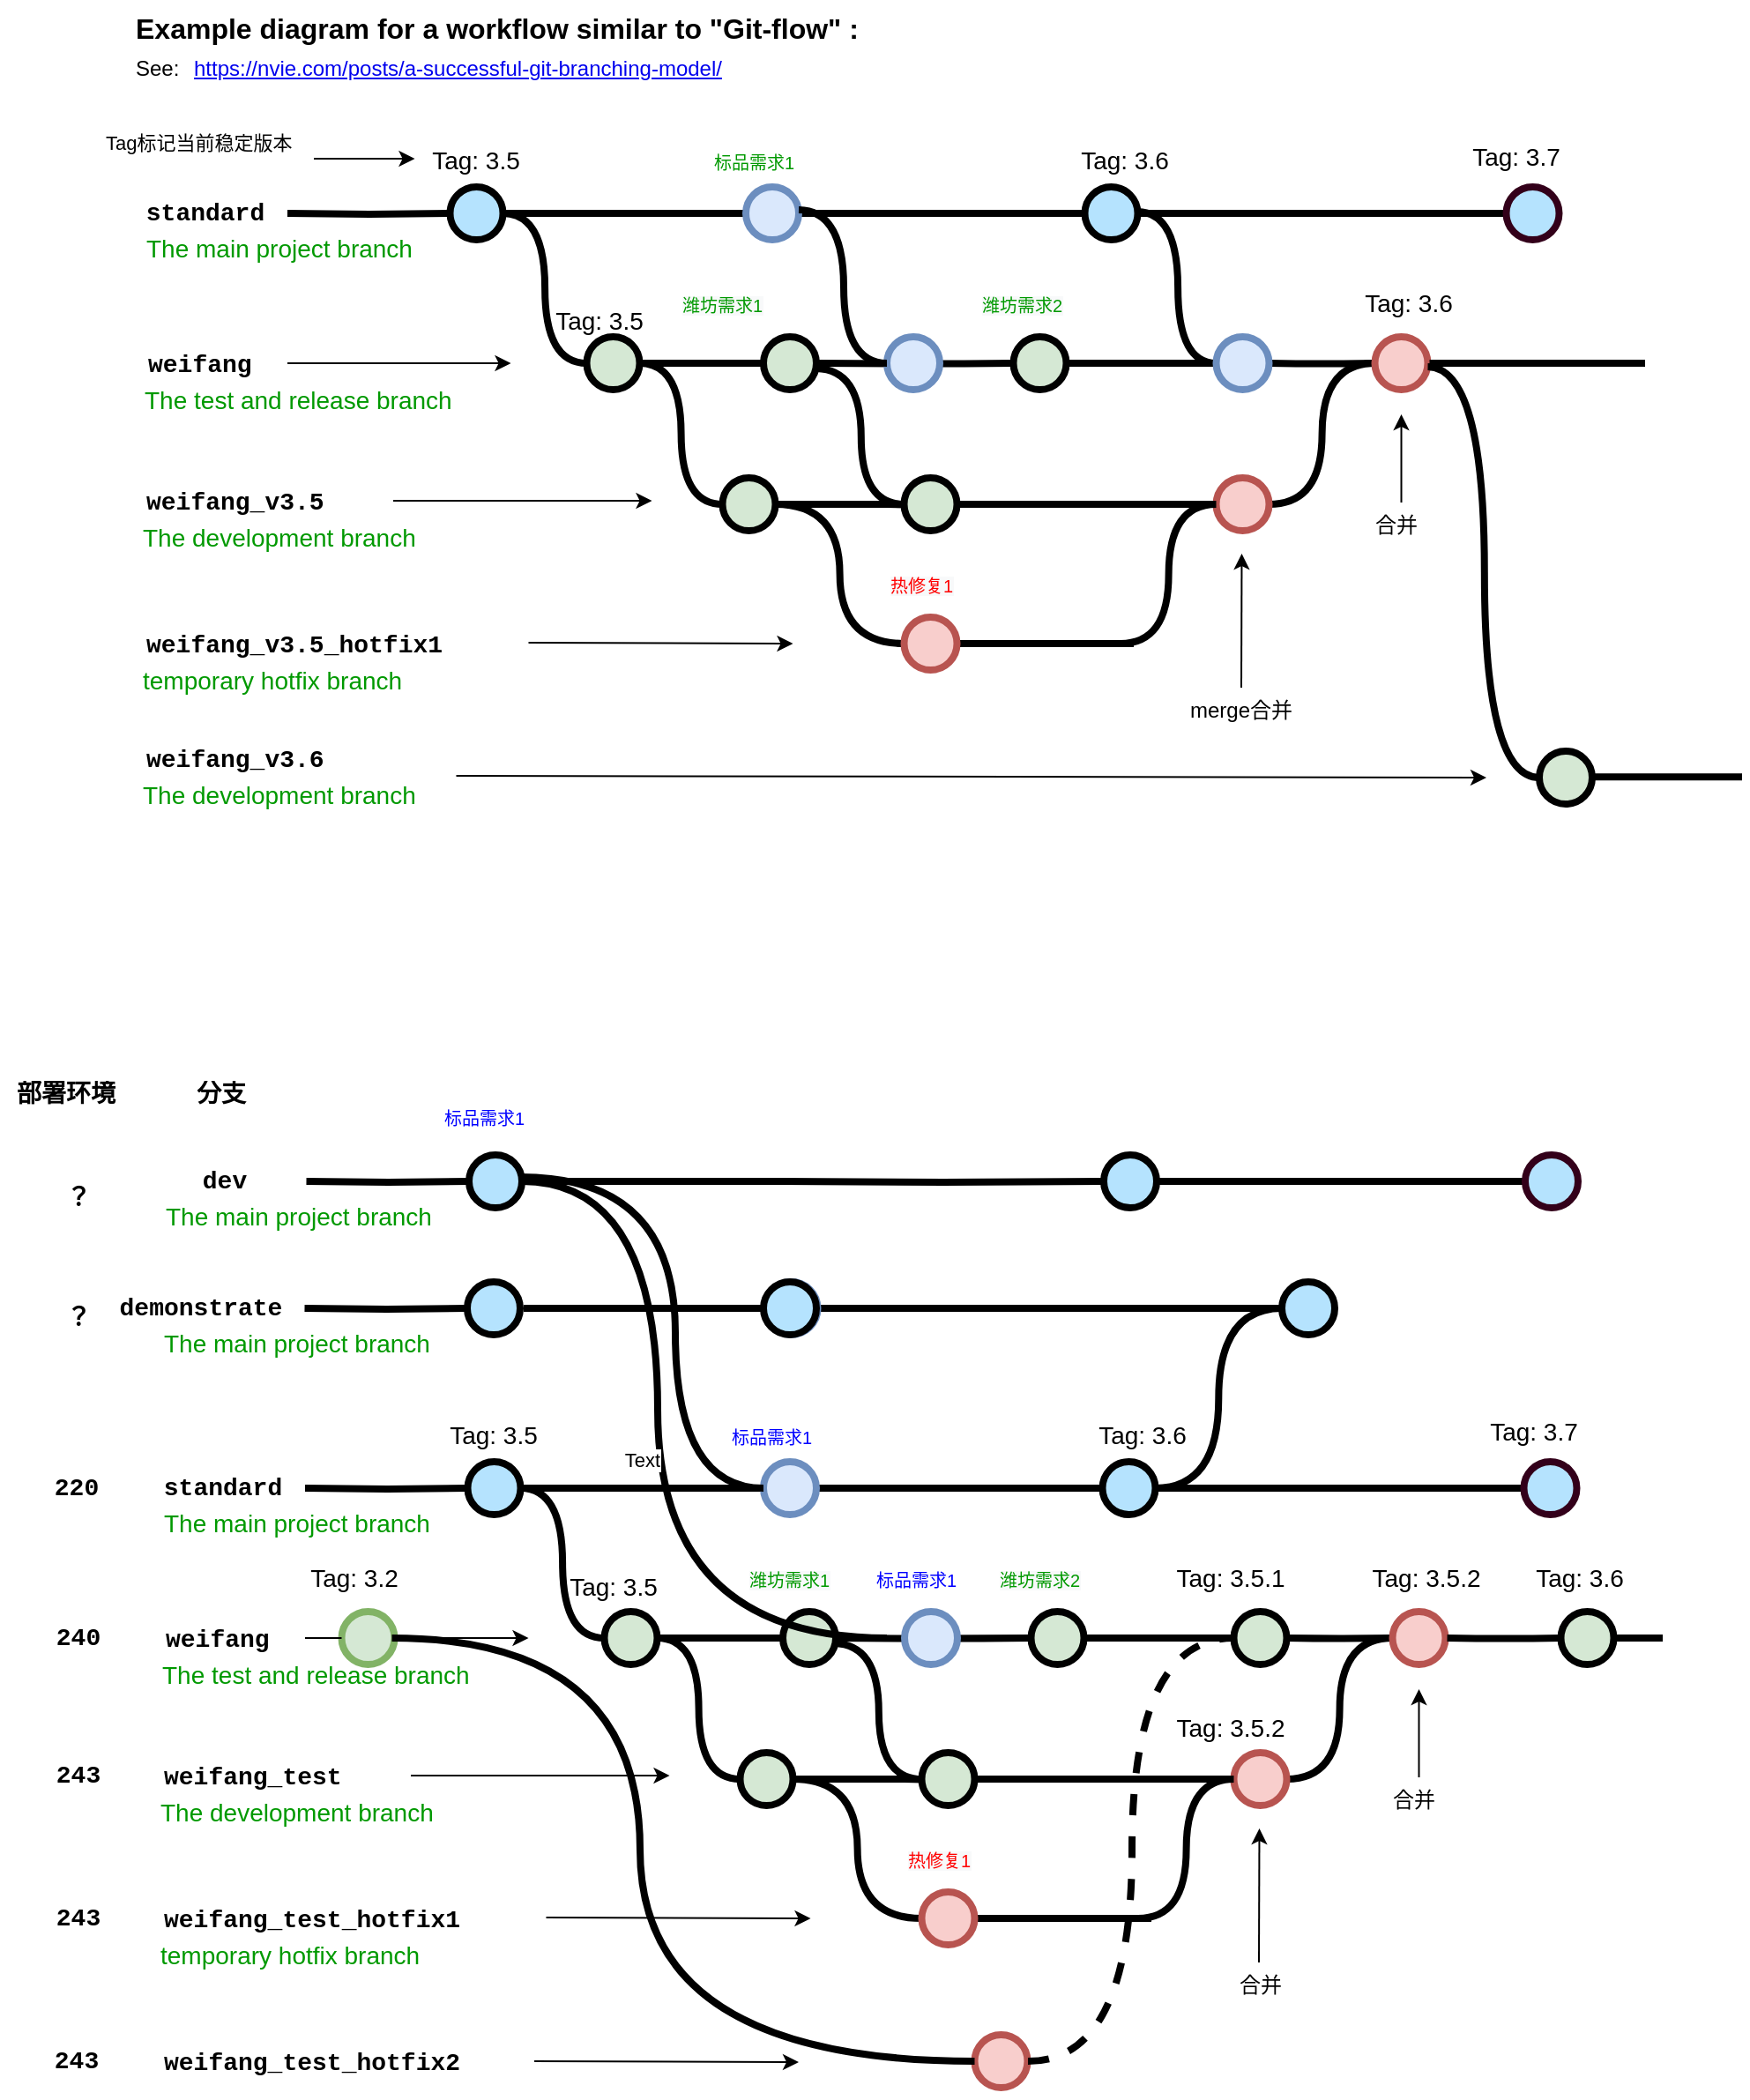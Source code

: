 <mxfile version="17.0.0" type="github">
  <diagram id="yPxyJZ8AM_hMuL3Unpa9" name="complex gitflow">
    <mxGraphModel dx="1078" dy="581" grid="1" gridSize="10" guides="1" tooltips="1" connect="1" arrows="1" fold="1" page="1" pageScale="1" pageWidth="1100" pageHeight="850" math="0" shadow="0">
      <root>
        <mxCell id="0" />
        <mxCell id="1" parent="0" />
        <mxCell id="uWUnNED6HEl2aK5fdaIb-8" value="" style="edgeStyle=orthogonalEdgeStyle;rounded=0;html=1;jettySize=auto;orthogonalLoop=1;plain-blue;endArrow=none;endFill=0;strokeWidth=4;strokeColor=#000000;" parent="1" source="uWUnNED6HEl2aK5fdaIb-10" edge="1">
          <mxGeometry x="292.25" y="211" as="geometry">
            <mxPoint x="440" y="211" as="targetPoint" />
          </mxGeometry>
        </mxCell>
        <mxCell id="uWUnNED6HEl2aK5fdaIb-9" style="edgeStyle=orthogonalEdgeStyle;curved=1;rounded=0;html=1;exitX=1;exitY=0.5;exitPerimeter=0;entryX=0;entryY=0.5;entryPerimeter=0;endArrow=none;endFill=0;jettySize=auto;orthogonalLoop=1;strokeWidth=4;fontSize=15;" parent="1" source="uWUnNED6HEl2aK5fdaIb-10" target="uWUnNED6HEl2aK5fdaIb-15" edge="1">
          <mxGeometry relative="1" as="geometry" />
        </mxCell>
        <mxCell id="uWUnNED6HEl2aK5fdaIb-10" value="" style="verticalLabelPosition=bottom;verticalAlign=top;html=1;strokeWidth=4;shape=mxgraph.flowchart.on-page_reference;plain-blue;gradientColor=none;fillColor=#B5E3Fe;strokeColor=#000000;" parent="1" vertex="1">
          <mxGeometry x="262.25" y="196" width="30" height="30" as="geometry" />
        </mxCell>
        <mxCell id="uWUnNED6HEl2aK5fdaIb-80" value="" style="edgeStyle=orthogonalEdgeStyle;curved=1;rounded=0;orthogonalLoop=1;jettySize=auto;html=1;endArrow=none;endFill=0;strokeWidth=4;entryX=0;entryY=0.5;entryDx=0;entryDy=0;entryPerimeter=0;" parent="1" source="uWUnNED6HEl2aK5fdaIb-11" target="uWUnNED6HEl2aK5fdaIb-109" edge="1">
          <mxGeometry relative="1" as="geometry">
            <mxPoint x="734.5" y="211" as="targetPoint" />
          </mxGeometry>
        </mxCell>
        <mxCell id="uWUnNED6HEl2aK5fdaIb-11" value="" style="verticalLabelPosition=bottom;verticalAlign=top;html=1;strokeWidth=4;shape=mxgraph.flowchart.on-page_reference;plain-blue;gradientColor=none;strokeColor=#000000;fillColor=#B5E3FE;" parent="1" vertex="1">
          <mxGeometry x="622.25" y="196" width="30" height="30" as="geometry" />
        </mxCell>
        <mxCell id="uWUnNED6HEl2aK5fdaIb-109" value="" style="verticalLabelPosition=bottom;verticalAlign=top;html=1;strokeWidth=4;shape=mxgraph.flowchart.on-page_reference;plain-blue;gradientColor=none;strokeColor=#33001A;fillColor=#B5E3FE;" parent="1" vertex="1">
          <mxGeometry x="861.25" y="196" width="30" height="30" as="geometry" />
        </mxCell>
        <mxCell id="uWUnNED6HEl2aK5fdaIb-12" value="" style="edgeStyle=orthogonalEdgeStyle;rounded=0;html=1;jettySize=auto;orthogonalLoop=1;strokeWidth=4;endArrow=none;endFill=0;" parent="1" target="uWUnNED6HEl2aK5fdaIb-10" edge="1">
          <mxGeometry x="192.25" y="211" as="geometry">
            <mxPoint x="170" y="211" as="sourcePoint" />
          </mxGeometry>
        </mxCell>
        <mxCell id="uWUnNED6HEl2aK5fdaIb-13" value="standard" style="text;html=1;strokeColor=none;fillColor=none;align=center;verticalAlign=middle;whiteSpace=wrap;overflow=hidden;fontSize=14;fontStyle=1;fontFamily=Courier New;" parent="1" vertex="1">
          <mxGeometry x="86" y="190" width="75" height="42" as="geometry" />
        </mxCell>
        <mxCell id="uWUnNED6HEl2aK5fdaIb-14" style="edgeStyle=orthogonalEdgeStyle;curved=1;rounded=0;html=1;endArrow=none;endFill=0;jettySize=auto;orthogonalLoop=1;strokeWidth=4;fontSize=15;startArrow=none;" parent="1" target="uWUnNED6HEl2aK5fdaIb-17" edge="1">
          <mxGeometry relative="1" as="geometry">
            <mxPoint x="470" y="296" as="sourcePoint" />
          </mxGeometry>
        </mxCell>
        <mxCell id="uWUnNED6HEl2aK5fdaIb-15" value="" style="verticalLabelPosition=bottom;verticalAlign=top;html=1;strokeWidth=4;shape=mxgraph.flowchart.on-page_reference;plain-purple;gradientColor=none;strokeColor=#000000;fillColor=#D5E8D4;" parent="1" vertex="1">
          <mxGeometry x="339.75" y="281" width="30" height="30" as="geometry" />
        </mxCell>
        <mxCell id="uWUnNED6HEl2aK5fdaIb-16" style="edgeStyle=orthogonalEdgeStyle;curved=1;rounded=0;html=1;exitX=1;exitY=0.5;exitPerimeter=0;endArrow=none;endFill=0;jettySize=auto;orthogonalLoop=1;strokeWidth=4;fontSize=15;entryX=0;entryY=0.5;entryDx=0;entryDy=0;entryPerimeter=0;" parent="1" source="uWUnNED6HEl2aK5fdaIb-17" edge="1">
          <mxGeometry relative="1" as="geometry">
            <mxPoint x="696.75" y="296" as="targetPoint" />
          </mxGeometry>
        </mxCell>
        <mxCell id="uWUnNED6HEl2aK5fdaIb-17" value="" style="verticalLabelPosition=bottom;verticalAlign=top;html=1;strokeWidth=4;shape=mxgraph.flowchart.on-page_reference;plain-purple;gradientColor=none;strokeColor=#000000;fillColor=#D5E8D4;" parent="1" vertex="1">
          <mxGeometry x="581.75" y="281" width="30" height="30" as="geometry" />
        </mxCell>
        <mxCell id="uWUnNED6HEl2aK5fdaIb-20" value="weifang&amp;nbsp;" style="text;html=1;strokeColor=none;fillColor=none;align=left;verticalAlign=middle;whiteSpace=wrap;overflow=hidden;fontSize=14;fontStyle=1;fontFamily=Courier New;" parent="1" vertex="1">
          <mxGeometry x="88.75" y="286" width="81.25" height="20" as="geometry" />
        </mxCell>
        <mxCell id="uWUnNED6HEl2aK5fdaIb-71" value="" style="edgeStyle=orthogonalEdgeStyle;rounded=0;orthogonalLoop=1;jettySize=auto;html=1;endArrow=none;endFill=0;strokeWidth=4;" parent="1" source="uWUnNED6HEl2aK5fdaIb-69" edge="1">
          <mxGeometry relative="1" as="geometry">
            <mxPoint x="514.75" y="376" as="targetPoint" />
          </mxGeometry>
        </mxCell>
        <mxCell id="uWUnNED6HEl2aK5fdaIb-75" style="edgeStyle=orthogonalEdgeStyle;rounded=0;orthogonalLoop=1;jettySize=auto;html=1;entryX=1;entryY=0.5;entryDx=0;entryDy=0;entryPerimeter=0;endArrow=none;endFill=0;strokeWidth=4;curved=1;" parent="1" source="uWUnNED6HEl2aK5fdaIb-69" target="uWUnNED6HEl2aK5fdaIb-15" edge="1">
          <mxGeometry relative="1" as="geometry" />
        </mxCell>
        <mxCell id="uWUnNED6HEl2aK5fdaIb-94" style="edgeStyle=orthogonalEdgeStyle;curved=1;rounded=0;orthogonalLoop=1;jettySize=auto;html=1;exitX=1;exitY=0.5;exitDx=0;exitDy=0;exitPerimeter=0;entryX=0;entryY=0.5;entryDx=0;entryDy=0;entryPerimeter=0;endArrow=none;endFill=0;strokeWidth=4;fontFamily=Courier New;fontColor=#009900;" parent="1" source="uWUnNED6HEl2aK5fdaIb-69" target="uWUnNED6HEl2aK5fdaIb-82" edge="1">
          <mxGeometry relative="1" as="geometry" />
        </mxCell>
        <mxCell id="uWUnNED6HEl2aK5fdaIb-69" value="" style="verticalLabelPosition=bottom;verticalAlign=top;html=1;strokeWidth=4;shape=mxgraph.flowchart.on-page_reference;plain-purple;gradientColor=none;strokeColor=#000000;fillColor=#D5E8D4;" parent="1" vertex="1">
          <mxGeometry x="416.75" y="361" width="30" height="30" as="geometry" />
        </mxCell>
        <mxCell id="uWUnNED6HEl2aK5fdaIb-78" value="" style="edgeStyle=orthogonalEdgeStyle;curved=1;rounded=0;orthogonalLoop=1;jettySize=auto;html=1;endArrow=none;endFill=0;strokeWidth=4;" parent="1" target="uWUnNED6HEl2aK5fdaIb-77" edge="1">
          <mxGeometry relative="1" as="geometry">
            <mxPoint x="510" y="376" as="sourcePoint" />
          </mxGeometry>
        </mxCell>
        <mxCell id="uWUnNED6HEl2aK5fdaIb-96" value="" style="edgeStyle=orthogonalEdgeStyle;curved=1;rounded=0;orthogonalLoop=1;jettySize=auto;html=1;endArrow=none;endFill=0;strokeWidth=4;fontFamily=Courier New;fontColor=#009900;" parent="1" source="uWUnNED6HEl2aK5fdaIb-77" target="uWUnNED6HEl2aK5fdaIb-95" edge="1">
          <mxGeometry relative="1" as="geometry" />
        </mxCell>
        <mxCell id="uWUnNED6HEl2aK5fdaIb-77" value="" style="verticalLabelPosition=bottom;verticalAlign=top;html=1;strokeWidth=4;shape=mxgraph.flowchart.on-page_reference;plain-purple;gradientColor=none;strokeColor=#000000;fillColor=#D5E8D4;" parent="1" vertex="1">
          <mxGeometry x="519.75" y="361" width="30" height="30" as="geometry" />
        </mxCell>
        <mxCell id="uWUnNED6HEl2aK5fdaIb-108" style="edgeStyle=orthogonalEdgeStyle;curved=1;rounded=0;orthogonalLoop=1;jettySize=auto;html=1;entryX=0;entryY=0.5;entryDx=0;entryDy=0;entryPerimeter=0;endArrow=none;endFill=0;strokeWidth=4;fontFamily=Courier New;fontColor=#009900;" parent="1" source="uWUnNED6HEl2aK5fdaIb-95" target="uWUnNED6HEl2aK5fdaIb-106" edge="1">
          <mxGeometry relative="1" as="geometry" />
        </mxCell>
        <mxCell id="uWUnNED6HEl2aK5fdaIb-95" value="" style="verticalLabelPosition=bottom;verticalAlign=top;html=1;strokeWidth=4;shape=mxgraph.flowchart.on-page_reference;strokeColor=#b85450;fillColor=#f8cecc;" parent="1" vertex="1">
          <mxGeometry x="696.75" y="361" width="30" height="30" as="geometry" />
        </mxCell>
        <mxCell id="uWUnNED6HEl2aK5fdaIb-76" value="weifang_v3.5" style="text;html=1;strokeColor=none;fillColor=none;align=left;verticalAlign=middle;whiteSpace=wrap;overflow=hidden;fontSize=14;fontStyle=1;fontFamily=Courier New;" parent="1" vertex="1">
          <mxGeometry x="87.75" y="364" width="132.25" height="20" as="geometry" />
        </mxCell>
        <mxCell id="uWUnNED6HEl2aK5fdaIb-81" value="" style="edgeStyle=orthogonalEdgeStyle;rounded=0;orthogonalLoop=1;jettySize=auto;html=1;endArrow=none;endFill=0;strokeWidth=4;" parent="1" source="uWUnNED6HEl2aK5fdaIb-82" edge="1">
          <mxGeometry relative="1" as="geometry">
            <mxPoint x="650" y="455" as="targetPoint" />
          </mxGeometry>
        </mxCell>
        <mxCell id="uWUnNED6HEl2aK5fdaIb-82" value="" style="verticalLabelPosition=bottom;verticalAlign=top;html=1;strokeWidth=4;shape=mxgraph.flowchart.on-page_reference;strokeColor=#b85450;fillColor=#f8cecc;shadow=0;" parent="1" vertex="1">
          <mxGeometry x="519.75" y="440" width="30" height="30" as="geometry" />
        </mxCell>
        <mxCell id="uWUnNED6HEl2aK5fdaIb-97" style="edgeStyle=orthogonalEdgeStyle;curved=1;rounded=0;orthogonalLoop=1;jettySize=auto;html=1;exitX=1;exitY=0.5;exitDx=0;exitDy=0;exitPerimeter=0;entryX=0;entryY=0.5;entryDx=0;entryDy=0;entryPerimeter=0;endArrow=none;endFill=0;strokeWidth=4;fontFamily=Courier New;fontColor=#009900;" parent="1" target="uWUnNED6HEl2aK5fdaIb-95" edge="1">
          <mxGeometry relative="1" as="geometry">
            <mxPoint x="641.75" y="455" as="sourcePoint" />
          </mxGeometry>
        </mxCell>
        <mxCell id="uWUnNED6HEl2aK5fdaIb-86" value="weifang_v3.5_hotfix1" style="text;html=1;strokeColor=none;fillColor=none;align=left;verticalAlign=middle;whiteSpace=wrap;overflow=hidden;fontSize=14;fontStyle=1;fontFamily=Courier New;" parent="1" vertex="1">
          <mxGeometry x="87.5" y="445" width="240" height="20" as="geometry" />
        </mxCell>
        <mxCell id="uWUnNED6HEl2aK5fdaIb-87" value="The development branch" style="text;html=1;strokeColor=none;fillColor=none;align=left;verticalAlign=middle;whiteSpace=wrap;overflow=hidden;fontSize=14;fontStyle=0;fontColor=#009900;" parent="1" vertex="1">
          <mxGeometry x="85.75" y="384" width="240" height="20" as="geometry" />
        </mxCell>
        <mxCell id="uWUnNED6HEl2aK5fdaIb-88" value="temporary hotfix branch" style="text;html=1;strokeColor=none;fillColor=none;align=left;verticalAlign=middle;whiteSpace=wrap;overflow=hidden;fontSize=14;fontStyle=0;fontColor=#009900;" parent="1" vertex="1">
          <mxGeometry x="85.75" y="465" width="240" height="20" as="geometry" />
        </mxCell>
        <mxCell id="uWUnNED6HEl2aK5fdaIb-89" value="The test and release branch" style="text;html=1;strokeColor=none;fillColor=none;align=left;verticalAlign=middle;whiteSpace=wrap;overflow=hidden;fontSize=14;fontStyle=0;fontColor=#009900;" parent="1" vertex="1">
          <mxGeometry x="86.75" y="306" width="240" height="20" as="geometry" />
        </mxCell>
        <mxCell id="uWUnNED6HEl2aK5fdaIb-90" value="The main project branch" style="text;html=1;strokeColor=none;fillColor=none;align=left;verticalAlign=middle;whiteSpace=wrap;overflow=hidden;fontSize=14;fontStyle=0;fontColor=#009900;" parent="1" vertex="1">
          <mxGeometry x="88.25" y="220" width="161.75" height="20" as="geometry" />
        </mxCell>
        <mxCell id="uWUnNED6HEl2aK5fdaIb-91" value="" style="endArrow=classic;html=1;strokeWidth=1;fontFamily=Courier New;fontColor=#009900;" parent="1" edge="1">
          <mxGeometry width="50" height="50" relative="1" as="geometry">
            <mxPoint x="306.75" y="454.5" as="sourcePoint" />
            <mxPoint x="456.75" y="455" as="targetPoint" />
          </mxGeometry>
        </mxCell>
        <mxCell id="uWUnNED6HEl2aK5fdaIb-92" value="" style="endArrow=classic;html=1;strokeWidth=1;fontFamily=Courier New;fontColor=#009900;" parent="1" edge="1">
          <mxGeometry width="50" height="50" relative="1" as="geometry">
            <mxPoint x="230" y="374" as="sourcePoint" />
            <mxPoint x="376.75" y="374" as="targetPoint" />
          </mxGeometry>
        </mxCell>
        <mxCell id="uWUnNED6HEl2aK5fdaIb-93" value="" style="endArrow=classic;html=1;strokeWidth=1;fontFamily=Courier New;fontColor=#009900;exitX=1;exitY=0.5;exitDx=0;exitDy=0;" parent="1" source="uWUnNED6HEl2aK5fdaIb-20" edge="1">
          <mxGeometry width="50" height="50" relative="1" as="geometry">
            <mxPoint x="216.75" y="296" as="sourcePoint" />
            <mxPoint x="296.75" y="296" as="targetPoint" />
          </mxGeometry>
        </mxCell>
        <mxCell id="uWUnNED6HEl2aK5fdaIb-101" value="Tag: 3.6" style="text;html=1;strokeColor=none;fillColor=none;align=center;verticalAlign=middle;whiteSpace=wrap;overflow=hidden;fontSize=14;" parent="1" vertex="1">
          <mxGeometry x="590.25" y="170" width="110" height="20" as="geometry" />
        </mxCell>
        <mxCell id="uWUnNED6HEl2aK5fdaIb-103" value="Tag: 3.5" style="text;html=1;strokeColor=none;fillColor=none;align=center;verticalAlign=middle;whiteSpace=wrap;overflow=hidden;fontSize=14;" parent="1" vertex="1">
          <mxGeometry x="242.25" y="170" width="70" height="20" as="geometry" />
        </mxCell>
        <mxCell id="uWUnNED6HEl2aK5fdaIb-107" value="" style="edgeStyle=orthogonalEdgeStyle;curved=1;rounded=0;orthogonalLoop=1;jettySize=auto;html=1;endArrow=none;endFill=0;strokeWidth=4;fontFamily=Courier New;fontColor=#009900;" parent="1" target="uWUnNED6HEl2aK5fdaIb-106" edge="1">
          <mxGeometry relative="1" as="geometry">
            <mxPoint x="726.75" y="296" as="sourcePoint" />
          </mxGeometry>
        </mxCell>
        <mxCell id="uWUnNED6HEl2aK5fdaIb-106" value="" style="verticalLabelPosition=bottom;verticalAlign=top;html=1;strokeWidth=4;shape=mxgraph.flowchart.on-page_reference;strokeColor=#b85450;fillColor=#f8cecc;" parent="1" vertex="1">
          <mxGeometry x="786.75" y="281" width="30" height="30" as="geometry" />
        </mxCell>
        <mxCell id="uWUnNED6HEl2aK5fdaIb-116" value="Tag: 3.7" style="text;html=1;strokeColor=none;fillColor=none;align=center;verticalAlign=middle;whiteSpace=wrap;overflow=hidden;fontSize=14;" parent="1" vertex="1">
          <mxGeometry x="812.25" y="168" width="110" height="20" as="geometry" />
        </mxCell>
        <mxCell id="uWUnNED6HEl2aK5fdaIb-117" value="" style="endArrow=classic;html=1;strokeWidth=1;fontFamily=Courier New;fontColor=#009900;" parent="1" edge="1">
          <mxGeometry width="50" height="50" relative="1" as="geometry">
            <mxPoint x="711" y="480" as="sourcePoint" />
            <mxPoint x="711.25" y="404" as="targetPoint" />
          </mxGeometry>
        </mxCell>
        <mxCell id="fSnZ5vnYTslC5NarKmr_-1" value="" style="endArrow=classic;html=1;strokeWidth=1;fontFamily=Courier New;fontColor=#009900;" parent="1" edge="1">
          <mxGeometry width="50" height="50" relative="1" as="geometry">
            <mxPoint x="801.75" y="375" as="sourcePoint" />
            <mxPoint x="801.75" y="325" as="targetPoint" />
          </mxGeometry>
        </mxCell>
        <mxCell id="fSnZ5vnYTslC5NarKmr_-4" value="&lt;span style=&quot;text-align: center&quot;&gt;合并&lt;br&gt;&lt;/span&gt;" style="text;html=1;strokeColor=none;fillColor=none;align=left;verticalAlign=middle;whiteSpace=wrap;overflow=hidden;fontSize=12;fontStyle=0;fontColor=#000000;" parent="1" vertex="1">
          <mxGeometry x="784.75" y="375" width="40" height="25" as="geometry" />
        </mxCell>
        <mxCell id="fSnZ5vnYTslC5NarKmr_-9" value="" style="edgeStyle=orthogonalEdgeStyle;rounded=0;orthogonalLoop=1;jettySize=auto;html=1;fontSize=12;fontColor=#000000;entryX=0;entryY=0.5;entryDx=0;entryDy=0;" parent="1" source="fSnZ5vnYTslC5NarKmr_-8" target="uWUnNED6HEl2aK5fdaIb-103" edge="1">
          <mxGeometry relative="1" as="geometry">
            <mxPoint x="222.25" y="180" as="targetPoint" />
            <Array as="points">
              <mxPoint x="222.25" y="180" />
              <mxPoint x="222.25" y="180" />
            </Array>
          </mxGeometry>
        </mxCell>
        <mxCell id="fSnZ5vnYTslC5NarKmr_-8" value="&lt;span style=&quot;text-align: center ; font-size: 11px&quot;&gt;Tag标记当前稳定版本&lt;/span&gt;" style="text;html=1;strokeColor=none;fillColor=none;align=left;verticalAlign=middle;whiteSpace=wrap;overflow=hidden;fontSize=11;fontStyle=0;fontColor=#000000;" parent="1" vertex="1">
          <mxGeometry x="65" y="152" width="120" height="38" as="geometry" />
        </mxCell>
        <UserObject label="Example diagram for a workflow similar to &quot;Git-flow&quot; :" link="https://nvie.com/posts/a-successful-git-branching-model/" id="9hBKPDzoitwpIBdzFDQ7-2">
          <mxCell style="text;whiteSpace=wrap;html=1;fontStyle=1;fontSize=16;" parent="1" vertex="1">
            <mxGeometry x="82.25" y="90" width="427.75" height="20" as="geometry" />
          </mxCell>
        </UserObject>
        <UserObject label="&lt;a href=&quot;https://nvie.com/posts/a-successful-git-branching-model/&quot;&gt;https://nvie.com/posts/a-successful-git-branching-model/&lt;/a&gt;" link="https://nvie.com/posts/a-successful-git-branching-model/" id="9hBKPDzoitwpIBdzFDQ7-3">
          <mxCell style="text;whiteSpace=wrap;html=1;" parent="1" vertex="1">
            <mxGeometry x="115" y="115" width="355" height="20" as="geometry" />
          </mxCell>
        </UserObject>
        <UserObject label="See:" link="https://nvie.com/posts/a-successful-git-branching-model/" id="9hBKPDzoitwpIBdzFDQ7-7">
          <mxCell style="text;whiteSpace=wrap;html=1;" parent="1" vertex="1">
            <mxGeometry x="82.25" y="115" width="32.75" height="20" as="geometry" />
          </mxCell>
        </UserObject>
        <mxCell id="9hBKPDzoitwpIBdzFDQ7-21" value="" style="edgeStyle=orthogonalEdgeStyle;rounded=0;orthogonalLoop=1;jettySize=auto;html=1;fontSize=15;endArrow=none;endFill=0;strokeWidth=4;entryX=0;entryY=0.5;entryDx=0;entryDy=0;entryPerimeter=0;exitX=1;exitY=0.5;exitDx=0;exitDy=0;exitPerimeter=0;startArrow=none;" parent="1" source="nSpHJJlaLFTtq9EwCfLZ-13" target="uWUnNED6HEl2aK5fdaIb-11" edge="1">
          <mxGeometry relative="1" as="geometry">
            <mxPoint x="560.25" y="211" as="targetPoint" />
            <mxPoint x="430" y="211" as="sourcePoint" />
          </mxGeometry>
        </mxCell>
        <mxCell id="nSpHJJlaLFTtq9EwCfLZ-9" style="edgeStyle=orthogonalEdgeStyle;curved=1;rounded=0;html=1;exitX=1;exitY=0.5;exitPerimeter=0;entryX=0;entryY=0.5;entryPerimeter=0;endArrow=none;endFill=0;jettySize=auto;orthogonalLoop=1;strokeWidth=4;fontSize=15;entryDx=0;entryDy=0;" parent="1" target="nSpHJJlaLFTtq9EwCfLZ-22" edge="1">
          <mxGeometry relative="1" as="geometry">
            <mxPoint x="652.25" y="210" as="sourcePoint" />
            <mxPoint x="696.75" y="296" as="targetPoint" />
          </mxGeometry>
        </mxCell>
        <mxCell id="nSpHJJlaLFTtq9EwCfLZ-11" value="" style="edgeStyle=orthogonalEdgeStyle;curved=1;rounded=0;html=1;exitX=1;exitY=0.5;exitPerimeter=0;endArrow=none;endFill=0;jettySize=auto;orthogonalLoop=1;strokeWidth=4;fontSize=15;startArrow=none;" parent="1" source="nSpHJJlaLFTtq9EwCfLZ-8" edge="1">
          <mxGeometry relative="1" as="geometry">
            <mxPoint x="369.75" y="296" as="sourcePoint" />
            <mxPoint x="470" y="296" as="targetPoint" />
          </mxGeometry>
        </mxCell>
        <mxCell id="nSpHJJlaLFTtq9EwCfLZ-13" value="" style="verticalLabelPosition=bottom;verticalAlign=top;html=1;strokeWidth=4;shape=mxgraph.flowchart.on-page_reference;strokeColor=#6c8ebf;fillColor=#dae8fc;" parent="1" vertex="1">
          <mxGeometry x="430" y="196" width="30" height="30" as="geometry" />
        </mxCell>
        <mxCell id="nSpHJJlaLFTtq9EwCfLZ-14" value="" style="edgeStyle=orthogonalEdgeStyle;rounded=0;orthogonalLoop=1;jettySize=auto;html=1;fontSize=15;endArrow=none;endFill=0;strokeWidth=4;entryX=0;entryY=0.5;entryDx=0;entryDy=0;entryPerimeter=0;exitX=1;exitY=0.5;exitDx=0;exitDy=0;exitPerimeter=0;" parent="1" target="nSpHJJlaLFTtq9EwCfLZ-13" edge="1">
          <mxGeometry relative="1" as="geometry">
            <mxPoint x="622.25" y="211" as="targetPoint" />
            <mxPoint x="430" y="211" as="sourcePoint" />
          </mxGeometry>
        </mxCell>
        <mxCell id="nSpHJJlaLFTtq9EwCfLZ-15" value="&lt;font style=&quot;font-size: 10px&quot;&gt;标品需求1&lt;/font&gt;" style="text;html=1;strokeColor=none;fillColor=none;align=left;verticalAlign=middle;whiteSpace=wrap;overflow=hidden;fontSize=14;fontStyle=0;fontColor=#009900;" parent="1" vertex="1">
          <mxGeometry x="410" y="170" width="161.75" height="20" as="geometry" />
        </mxCell>
        <mxCell id="nSpHJJlaLFTtq9EwCfLZ-16" value="&lt;span style=&quot;color: rgb(0 , 153 , 0) ; font-family: &amp;#34;helvetica&amp;#34; ; font-size: 10px ; font-style: normal ; font-weight: 400 ; letter-spacing: normal ; text-align: left ; text-indent: 0px ; text-transform: none ; word-spacing: 0px ; background-color: rgb(248 , 249 , 250) ; display: inline ; float: none&quot;&gt;潍坊需求1&lt;/span&gt;" style="text;whiteSpace=wrap;html=1;fontSize=10;" parent="1" vertex="1">
          <mxGeometry x="391.75" y="251" width="80" height="30" as="geometry" />
        </mxCell>
        <mxCell id="nSpHJJlaLFTtq9EwCfLZ-17" value="&lt;span style=&quot;color: rgb(0 , 153 , 0) ; font-family: &amp;#34;helvetica&amp;#34; ; font-size: 10px ; font-style: normal ; font-weight: 400 ; letter-spacing: normal ; text-align: left ; text-indent: 0px ; text-transform: none ; word-spacing: 0px ; background-color: rgb(248 , 249 , 250) ; display: inline ; float: none&quot;&gt;潍坊需求2&lt;/span&gt;" style="text;whiteSpace=wrap;html=1;fontSize=10;" parent="1" vertex="1">
          <mxGeometry x="561.75" y="251" width="80" height="30" as="geometry" />
        </mxCell>
        <mxCell id="nSpHJJlaLFTtq9EwCfLZ-8" value="" style="verticalLabelPosition=bottom;verticalAlign=top;html=1;strokeWidth=4;shape=mxgraph.flowchart.on-page_reference;plain-purple;gradientColor=none;strokeColor=#000000;fillColor=#D5E8D4;" parent="1" vertex="1">
          <mxGeometry x="440" y="281" width="30" height="30" as="geometry" />
        </mxCell>
        <mxCell id="nSpHJJlaLFTtq9EwCfLZ-18" value="" style="edgeStyle=orthogonalEdgeStyle;curved=1;rounded=0;html=1;exitX=1;exitY=0.5;exitPerimeter=0;endArrow=none;endFill=0;jettySize=auto;orthogonalLoop=1;strokeWidth=4;fontSize=15;" parent="1" source="uWUnNED6HEl2aK5fdaIb-15" target="nSpHJJlaLFTtq9EwCfLZ-8" edge="1">
          <mxGeometry relative="1" as="geometry">
            <mxPoint x="369.75" y="296" as="sourcePoint" />
            <mxPoint x="470" y="296" as="targetPoint" />
          </mxGeometry>
        </mxCell>
        <mxCell id="nSpHJJlaLFTtq9EwCfLZ-19" style="edgeStyle=orthogonalEdgeStyle;curved=1;rounded=0;html=1;exitX=1;exitY=0.5;exitPerimeter=0;endArrow=none;endFill=0;jettySize=auto;orthogonalLoop=1;strokeWidth=4;fontSize=15;entryX=0;entryY=0.5;entryDx=0;entryDy=0;entryPerimeter=0;" parent="1" target="uWUnNED6HEl2aK5fdaIb-77" edge="1">
          <mxGeometry relative="1" as="geometry">
            <mxPoint x="470.0" y="299" as="sourcePoint" />
            <mxPoint x="517.83" y="370" as="targetPoint" />
          </mxGeometry>
        </mxCell>
        <mxCell id="nSpHJJlaLFTtq9EwCfLZ-20" value="" style="verticalLabelPosition=bottom;verticalAlign=top;html=1;strokeWidth=4;shape=mxgraph.flowchart.on-page_reference;strokeColor=#6c8ebf;fillColor=#dae8fc;" parent="1" vertex="1">
          <mxGeometry x="510" y="281" width="30" height="30" as="geometry" />
        </mxCell>
        <mxCell id="nSpHJJlaLFTtq9EwCfLZ-21" style="edgeStyle=orthogonalEdgeStyle;curved=1;rounded=0;html=1;exitX=1;exitY=0.5;exitPerimeter=0;endArrow=none;endFill=0;jettySize=auto;orthogonalLoop=1;strokeWidth=4;fontSize=15;entryX=0;entryY=0.5;entryDx=0;entryDy=0;entryPerimeter=0;" parent="1" target="nSpHJJlaLFTtq9EwCfLZ-20" edge="1">
          <mxGeometry relative="1" as="geometry">
            <mxPoint x="460" y="209" as="sourcePoint" />
            <mxPoint x="509.75" y="286" as="targetPoint" />
          </mxGeometry>
        </mxCell>
        <mxCell id="nSpHJJlaLFTtq9EwCfLZ-22" value="" style="verticalLabelPosition=bottom;verticalAlign=top;html=1;strokeWidth=4;shape=mxgraph.flowchart.on-page_reference;strokeColor=#6c8ebf;fillColor=#dae8fc;" parent="1" vertex="1">
          <mxGeometry x="696.75" y="281" width="30" height="30" as="geometry" />
        </mxCell>
        <mxCell id="nSpHJJlaLFTtq9EwCfLZ-23" value="" style="edgeStyle=orthogonalEdgeStyle;curved=1;rounded=0;orthogonalLoop=1;jettySize=auto;html=1;endArrow=none;endFill=0;strokeWidth=4;fontFamily=Courier New;fontColor=#009900;" parent="1" edge="1">
          <mxGeometry relative="1" as="geometry">
            <mxPoint x="817.75" y="296" as="sourcePoint" />
            <mxPoint x="940" y="296" as="targetPoint" />
          </mxGeometry>
        </mxCell>
        <mxCell id="nSpHJJlaLFTtq9EwCfLZ-24" value="&lt;span style=&quot;text-align: center&quot;&gt;merge合并&lt;br&gt;&lt;/span&gt;" style="text;html=1;strokeColor=none;fillColor=none;align=left;verticalAlign=middle;whiteSpace=wrap;overflow=hidden;fontSize=12;fontStyle=0;fontColor=#000000;" parent="1" vertex="1">
          <mxGeometry x="680" y="480" width="70" height="25" as="geometry" />
        </mxCell>
        <mxCell id="nSpHJJlaLFTtq9EwCfLZ-26" value="" style="verticalLabelPosition=bottom;verticalAlign=top;html=1;strokeWidth=4;shape=mxgraph.flowchart.on-page_reference;plain-purple;gradientColor=none;strokeColor=#000000;fillColor=#D5E8D4;" parent="1" vertex="1">
          <mxGeometry x="880" y="516" width="30" height="30" as="geometry" />
        </mxCell>
        <mxCell id="nSpHJJlaLFTtq9EwCfLZ-27" style="edgeStyle=orthogonalEdgeStyle;curved=1;rounded=0;html=1;exitX=1;exitY=0.5;exitPerimeter=0;entryX=0;entryY=0.5;entryPerimeter=0;endArrow=none;endFill=0;jettySize=auto;orthogonalLoop=1;strokeWidth=4;fontSize=15;entryDx=0;entryDy=0;" parent="1" target="nSpHJJlaLFTtq9EwCfLZ-26" edge="1">
          <mxGeometry relative="1" as="geometry">
            <mxPoint x="816.75" y="298" as="sourcePoint" />
            <mxPoint x="861.25" y="384" as="targetPoint" />
          </mxGeometry>
        </mxCell>
        <mxCell id="nSpHJJlaLFTtq9EwCfLZ-28" value="weifang_v3.6" style="text;html=1;strokeColor=none;fillColor=none;align=left;verticalAlign=middle;whiteSpace=wrap;overflow=hidden;fontSize=14;fontStyle=1;fontFamily=Courier New;" parent="1" vertex="1">
          <mxGeometry x="87.75" y="510" width="132.25" height="20" as="geometry" />
        </mxCell>
        <mxCell id="nSpHJJlaLFTtq9EwCfLZ-29" value="The development branch" style="text;html=1;strokeColor=none;fillColor=none;align=left;verticalAlign=middle;whiteSpace=wrap;overflow=hidden;fontSize=14;fontStyle=0;fontColor=#009900;" parent="1" vertex="1">
          <mxGeometry x="85.75" y="530" width="240" height="20" as="geometry" />
        </mxCell>
        <mxCell id="nSpHJJlaLFTtq9EwCfLZ-30" value="" style="endArrow=classic;html=1;strokeWidth=1;fontFamily=Courier New;fontColor=#009900;exitX=0.75;exitY=0;exitDx=0;exitDy=0;" parent="1" source="nSpHJJlaLFTtq9EwCfLZ-29" edge="1">
          <mxGeometry width="50" height="50" relative="1" as="geometry">
            <mxPoint x="330" y="531" as="sourcePoint" />
            <mxPoint x="850" y="531" as="targetPoint" />
          </mxGeometry>
        </mxCell>
        <mxCell id="nSpHJJlaLFTtq9EwCfLZ-31" style="edgeStyle=orthogonalEdgeStyle;curved=1;rounded=0;html=1;exitX=1;exitY=0.5;exitPerimeter=0;endArrow=none;endFill=0;jettySize=auto;orthogonalLoop=1;strokeWidth=4;fontSize=15;entryX=0;entryY=0.5;entryDx=0;entryDy=0;entryPerimeter=0;" parent="1" edge="1">
          <mxGeometry relative="1" as="geometry">
            <mxPoint x="910" y="530.58" as="sourcePoint" />
            <mxPoint x="995" y="530.58" as="targetPoint" />
          </mxGeometry>
        </mxCell>
        <mxCell id="nSpHJJlaLFTtq9EwCfLZ-32" value="&lt;span style=&quot;font-family: &amp;#34;helvetica&amp;#34; ; font-size: 10px ; font-style: normal ; font-weight: 400 ; letter-spacing: normal ; text-align: left ; text-indent: 0px ; text-transform: none ; word-spacing: 0px ; background-color: rgb(248 , 249 , 250) ; display: inline ; float: none&quot;&gt;&lt;font color=&quot;#ff0000&quot;&gt;热修复1&lt;/font&gt;&lt;/span&gt;" style="text;whiteSpace=wrap;html=1;fontSize=10;" parent="1" vertex="1">
          <mxGeometry x="510.25" y="410" width="80" height="30" as="geometry" />
        </mxCell>
        <mxCell id="SfV9Q8ZHsoWNk0C2K5bJ-2" value="Tag: 3.6" style="text;html=1;strokeColor=none;fillColor=none;align=center;verticalAlign=middle;whiteSpace=wrap;overflow=hidden;fontSize=14;" parent="1" vertex="1">
          <mxGeometry x="751.25" y="251" width="110" height="20" as="geometry" />
        </mxCell>
        <mxCell id="SfV9Q8ZHsoWNk0C2K5bJ-3" value="Tag: 3.5" style="text;html=1;strokeColor=none;fillColor=none;align=center;verticalAlign=middle;whiteSpace=wrap;overflow=hidden;fontSize=14;" parent="1" vertex="1">
          <mxGeometry x="312.25" y="261" width="70" height="20" as="geometry" />
        </mxCell>
        <mxCell id="ZYRFxV2PzqIA1E-72bam-1" value="" style="edgeStyle=orthogonalEdgeStyle;rounded=0;html=1;jettySize=auto;orthogonalLoop=1;plain-blue;endArrow=none;endFill=0;strokeWidth=4;strokeColor=#000000;" edge="1" parent="1" source="ZYRFxV2PzqIA1E-72bam-3">
          <mxGeometry x="302.25" y="934" as="geometry">
            <mxPoint x="450" y="934" as="targetPoint" />
          </mxGeometry>
        </mxCell>
        <mxCell id="ZYRFxV2PzqIA1E-72bam-2" style="edgeStyle=orthogonalEdgeStyle;curved=1;rounded=0;html=1;exitX=1;exitY=0.5;exitPerimeter=0;entryX=0;entryY=0.5;entryPerimeter=0;endArrow=none;endFill=0;jettySize=auto;orthogonalLoop=1;strokeWidth=4;fontSize=15;" edge="1" parent="1" source="ZYRFxV2PzqIA1E-72bam-3" target="ZYRFxV2PzqIA1E-72bam-10">
          <mxGeometry relative="1" as="geometry" />
        </mxCell>
        <mxCell id="ZYRFxV2PzqIA1E-72bam-3" value="" style="verticalLabelPosition=bottom;verticalAlign=top;html=1;strokeWidth=4;shape=mxgraph.flowchart.on-page_reference;plain-blue;gradientColor=none;fillColor=#B5E3Fe;strokeColor=#000000;" vertex="1" parent="1">
          <mxGeometry x="272.25" y="919" width="30" height="30" as="geometry" />
        </mxCell>
        <mxCell id="ZYRFxV2PzqIA1E-72bam-4" value="" style="edgeStyle=orthogonalEdgeStyle;curved=1;rounded=0;orthogonalLoop=1;jettySize=auto;html=1;endArrow=none;endFill=0;strokeWidth=4;entryX=0;entryY=0.5;entryDx=0;entryDy=0;entryPerimeter=0;" edge="1" parent="1" source="ZYRFxV2PzqIA1E-72bam-5" target="ZYRFxV2PzqIA1E-72bam-6">
          <mxGeometry relative="1" as="geometry">
            <mxPoint x="744.5" y="934" as="targetPoint" />
          </mxGeometry>
        </mxCell>
        <mxCell id="ZYRFxV2PzqIA1E-72bam-5" value="" style="verticalLabelPosition=bottom;verticalAlign=top;html=1;strokeWidth=4;shape=mxgraph.flowchart.on-page_reference;plain-blue;gradientColor=none;strokeColor=#000000;fillColor=#B5E3FE;" vertex="1" parent="1">
          <mxGeometry x="632.25" y="919" width="30" height="30" as="geometry" />
        </mxCell>
        <mxCell id="ZYRFxV2PzqIA1E-72bam-6" value="" style="verticalLabelPosition=bottom;verticalAlign=top;html=1;strokeWidth=4;shape=mxgraph.flowchart.on-page_reference;plain-blue;gradientColor=none;strokeColor=#33001A;fillColor=#B5E3FE;" vertex="1" parent="1">
          <mxGeometry x="871.25" y="919" width="30" height="30" as="geometry" />
        </mxCell>
        <mxCell id="ZYRFxV2PzqIA1E-72bam-7" value="" style="edgeStyle=orthogonalEdgeStyle;rounded=0;html=1;jettySize=auto;orthogonalLoop=1;strokeWidth=4;endArrow=none;endFill=0;" edge="1" parent="1" target="ZYRFxV2PzqIA1E-72bam-3">
          <mxGeometry x="202.25" y="934" as="geometry">
            <mxPoint x="180" y="934" as="sourcePoint" />
          </mxGeometry>
        </mxCell>
        <mxCell id="ZYRFxV2PzqIA1E-72bam-8" value="standard" style="text;html=1;strokeColor=none;fillColor=none;align=center;verticalAlign=middle;whiteSpace=wrap;overflow=hidden;fontSize=14;fontStyle=1;fontFamily=Courier New;" vertex="1" parent="1">
          <mxGeometry x="96" y="913" width="75" height="42" as="geometry" />
        </mxCell>
        <mxCell id="ZYRFxV2PzqIA1E-72bam-9" style="edgeStyle=orthogonalEdgeStyle;curved=1;rounded=0;html=1;endArrow=none;endFill=0;jettySize=auto;orthogonalLoop=1;strokeWidth=4;fontSize=15;startArrow=none;" edge="1" parent="1" target="ZYRFxV2PzqIA1E-72bam-12">
          <mxGeometry relative="1" as="geometry">
            <mxPoint x="480" y="1019" as="sourcePoint" />
          </mxGeometry>
        </mxCell>
        <mxCell id="ZYRFxV2PzqIA1E-72bam-10" value="" style="verticalLabelPosition=bottom;verticalAlign=top;html=1;strokeWidth=4;shape=mxgraph.flowchart.on-page_reference;plain-purple;gradientColor=none;strokeColor=#000000;fillColor=#D5E8D4;" vertex="1" parent="1">
          <mxGeometry x="349.75" y="1004" width="30" height="30" as="geometry" />
        </mxCell>
        <mxCell id="ZYRFxV2PzqIA1E-72bam-11" style="edgeStyle=orthogonalEdgeStyle;curved=1;rounded=0;html=1;exitX=1;exitY=0.5;exitPerimeter=0;endArrow=none;endFill=0;jettySize=auto;orthogonalLoop=1;strokeWidth=4;fontSize=15;entryX=0;entryY=0.5;entryDx=0;entryDy=0;entryPerimeter=0;" edge="1" parent="1" source="ZYRFxV2PzqIA1E-72bam-12">
          <mxGeometry relative="1" as="geometry">
            <mxPoint x="706.75" y="1019" as="targetPoint" />
          </mxGeometry>
        </mxCell>
        <mxCell id="ZYRFxV2PzqIA1E-72bam-12" value="" style="verticalLabelPosition=bottom;verticalAlign=top;html=1;strokeWidth=4;shape=mxgraph.flowchart.on-page_reference;plain-purple;gradientColor=none;strokeColor=#000000;fillColor=#D5E8D4;" vertex="1" parent="1">
          <mxGeometry x="591.75" y="1004" width="30" height="30" as="geometry" />
        </mxCell>
        <mxCell id="ZYRFxV2PzqIA1E-72bam-13" value="weifang" style="text;html=1;strokeColor=none;fillColor=none;align=left;verticalAlign=middle;whiteSpace=wrap;overflow=hidden;fontSize=14;fontStyle=1;fontFamily=Courier New;" vertex="1" parent="1">
          <mxGeometry x="98.75" y="1009" width="81.25" height="20" as="geometry" />
        </mxCell>
        <mxCell id="ZYRFxV2PzqIA1E-72bam-14" value="" style="edgeStyle=orthogonalEdgeStyle;rounded=0;orthogonalLoop=1;jettySize=auto;html=1;endArrow=none;endFill=0;strokeWidth=4;" edge="1" parent="1" source="ZYRFxV2PzqIA1E-72bam-17">
          <mxGeometry relative="1" as="geometry">
            <mxPoint x="524.75" y="1099" as="targetPoint" />
          </mxGeometry>
        </mxCell>
        <mxCell id="ZYRFxV2PzqIA1E-72bam-15" style="edgeStyle=orthogonalEdgeStyle;rounded=0;orthogonalLoop=1;jettySize=auto;html=1;entryX=1;entryY=0.5;entryDx=0;entryDy=0;entryPerimeter=0;endArrow=none;endFill=0;strokeWidth=4;curved=1;" edge="1" parent="1" source="ZYRFxV2PzqIA1E-72bam-17" target="ZYRFxV2PzqIA1E-72bam-10">
          <mxGeometry relative="1" as="geometry" />
        </mxCell>
        <mxCell id="ZYRFxV2PzqIA1E-72bam-16" style="edgeStyle=orthogonalEdgeStyle;curved=1;rounded=0;orthogonalLoop=1;jettySize=auto;html=1;exitX=1;exitY=0.5;exitDx=0;exitDy=0;exitPerimeter=0;entryX=0;entryY=0.5;entryDx=0;entryDy=0;entryPerimeter=0;endArrow=none;endFill=0;strokeWidth=4;fontFamily=Courier New;fontColor=#009900;" edge="1" parent="1" source="ZYRFxV2PzqIA1E-72bam-17" target="ZYRFxV2PzqIA1E-72bam-25">
          <mxGeometry relative="1" as="geometry" />
        </mxCell>
        <mxCell id="ZYRFxV2PzqIA1E-72bam-17" value="" style="verticalLabelPosition=bottom;verticalAlign=top;html=1;strokeWidth=4;shape=mxgraph.flowchart.on-page_reference;plain-purple;gradientColor=none;strokeColor=#000000;fillColor=#D5E8D4;" vertex="1" parent="1">
          <mxGeometry x="426.75" y="1084" width="30" height="30" as="geometry" />
        </mxCell>
        <mxCell id="ZYRFxV2PzqIA1E-72bam-18" value="" style="edgeStyle=orthogonalEdgeStyle;curved=1;rounded=0;orthogonalLoop=1;jettySize=auto;html=1;endArrow=none;endFill=0;strokeWidth=4;" edge="1" parent="1" target="ZYRFxV2PzqIA1E-72bam-20">
          <mxGeometry relative="1" as="geometry">
            <mxPoint x="520" y="1099" as="sourcePoint" />
          </mxGeometry>
        </mxCell>
        <mxCell id="ZYRFxV2PzqIA1E-72bam-19" value="" style="edgeStyle=orthogonalEdgeStyle;curved=1;rounded=0;orthogonalLoop=1;jettySize=auto;html=1;endArrow=none;endFill=0;strokeWidth=4;fontFamily=Courier New;fontColor=#009900;" edge="1" parent="1" source="ZYRFxV2PzqIA1E-72bam-20" target="ZYRFxV2PzqIA1E-72bam-22">
          <mxGeometry relative="1" as="geometry" />
        </mxCell>
        <mxCell id="ZYRFxV2PzqIA1E-72bam-20" value="" style="verticalLabelPosition=bottom;verticalAlign=top;html=1;strokeWidth=4;shape=mxgraph.flowchart.on-page_reference;plain-purple;gradientColor=none;strokeColor=#000000;fillColor=#D5E8D4;" vertex="1" parent="1">
          <mxGeometry x="529.75" y="1084" width="30" height="30" as="geometry" />
        </mxCell>
        <mxCell id="ZYRFxV2PzqIA1E-72bam-21" style="edgeStyle=orthogonalEdgeStyle;curved=1;rounded=0;orthogonalLoop=1;jettySize=auto;html=1;entryX=0;entryY=0.5;entryDx=0;entryDy=0;entryPerimeter=0;endArrow=none;endFill=0;strokeWidth=4;fontFamily=Courier New;fontColor=#009900;" edge="1" parent="1" source="ZYRFxV2PzqIA1E-72bam-22" target="ZYRFxV2PzqIA1E-72bam-38">
          <mxGeometry relative="1" as="geometry" />
        </mxCell>
        <mxCell id="ZYRFxV2PzqIA1E-72bam-22" value="" style="verticalLabelPosition=bottom;verticalAlign=top;html=1;strokeWidth=4;shape=mxgraph.flowchart.on-page_reference;strokeColor=#b85450;fillColor=#f8cecc;" vertex="1" parent="1">
          <mxGeometry x="706.75" y="1084" width="30" height="30" as="geometry" />
        </mxCell>
        <mxCell id="ZYRFxV2PzqIA1E-72bam-23" value="weifang_test" style="text;html=1;strokeColor=none;fillColor=none;align=left;verticalAlign=middle;whiteSpace=wrap;overflow=hidden;fontSize=14;fontStyle=1;fontFamily=Courier New;" vertex="1" parent="1">
          <mxGeometry x="97.75" y="1087" width="132.25" height="20" as="geometry" />
        </mxCell>
        <mxCell id="ZYRFxV2PzqIA1E-72bam-24" value="" style="edgeStyle=orthogonalEdgeStyle;rounded=0;orthogonalLoop=1;jettySize=auto;html=1;endArrow=none;endFill=0;strokeWidth=4;" edge="1" parent="1" source="ZYRFxV2PzqIA1E-72bam-25">
          <mxGeometry relative="1" as="geometry">
            <mxPoint x="660" y="1178" as="targetPoint" />
          </mxGeometry>
        </mxCell>
        <mxCell id="ZYRFxV2PzqIA1E-72bam-25" value="" style="verticalLabelPosition=bottom;verticalAlign=top;html=1;strokeWidth=4;shape=mxgraph.flowchart.on-page_reference;strokeColor=#b85450;fillColor=#f8cecc;shadow=0;" vertex="1" parent="1">
          <mxGeometry x="529.75" y="1163" width="30" height="30" as="geometry" />
        </mxCell>
        <mxCell id="ZYRFxV2PzqIA1E-72bam-26" style="edgeStyle=orthogonalEdgeStyle;curved=1;rounded=0;orthogonalLoop=1;jettySize=auto;html=1;exitX=1;exitY=0.5;exitDx=0;exitDy=0;exitPerimeter=0;entryX=0;entryY=0.5;entryDx=0;entryDy=0;entryPerimeter=0;endArrow=none;endFill=0;strokeWidth=4;fontFamily=Courier New;fontColor=#009900;" edge="1" parent="1" target="ZYRFxV2PzqIA1E-72bam-22">
          <mxGeometry relative="1" as="geometry">
            <mxPoint x="651.75" y="1178" as="sourcePoint" />
          </mxGeometry>
        </mxCell>
        <mxCell id="ZYRFxV2PzqIA1E-72bam-27" value="weifang_test_hotfix1" style="text;html=1;strokeColor=none;fillColor=none;align=left;verticalAlign=middle;whiteSpace=wrap;overflow=hidden;fontSize=14;fontStyle=1;fontFamily=Courier New;" vertex="1" parent="1">
          <mxGeometry x="97.5" y="1168" width="240" height="20" as="geometry" />
        </mxCell>
        <mxCell id="ZYRFxV2PzqIA1E-72bam-28" value="The development branch" style="text;html=1;strokeColor=none;fillColor=none;align=left;verticalAlign=middle;whiteSpace=wrap;overflow=hidden;fontSize=14;fontStyle=0;fontColor=#009900;" vertex="1" parent="1">
          <mxGeometry x="95.75" y="1107" width="240" height="20" as="geometry" />
        </mxCell>
        <mxCell id="ZYRFxV2PzqIA1E-72bam-29" value="temporary hotfix branch" style="text;html=1;strokeColor=none;fillColor=none;align=left;verticalAlign=middle;whiteSpace=wrap;overflow=hidden;fontSize=14;fontStyle=0;fontColor=#009900;" vertex="1" parent="1">
          <mxGeometry x="95.75" y="1188" width="240" height="20" as="geometry" />
        </mxCell>
        <mxCell id="ZYRFxV2PzqIA1E-72bam-30" value="The test and release branch" style="text;html=1;strokeColor=none;fillColor=none;align=left;verticalAlign=middle;whiteSpace=wrap;overflow=hidden;fontSize=14;fontStyle=0;fontColor=#009900;" vertex="1" parent="1">
          <mxGeometry x="96.75" y="1029" width="240" height="20" as="geometry" />
        </mxCell>
        <mxCell id="ZYRFxV2PzqIA1E-72bam-31" value="The main project branch" style="text;html=1;strokeColor=none;fillColor=none;align=left;verticalAlign=middle;whiteSpace=wrap;overflow=hidden;fontSize=14;fontStyle=0;fontColor=#009900;" vertex="1" parent="1">
          <mxGeometry x="98.25" y="943" width="161.75" height="20" as="geometry" />
        </mxCell>
        <mxCell id="ZYRFxV2PzqIA1E-72bam-32" value="" style="endArrow=classic;html=1;strokeWidth=1;fontFamily=Courier New;fontColor=#009900;" edge="1" parent="1">
          <mxGeometry width="50" height="50" relative="1" as="geometry">
            <mxPoint x="316.75" y="1177.5" as="sourcePoint" />
            <mxPoint x="466.75" y="1178" as="targetPoint" />
          </mxGeometry>
        </mxCell>
        <mxCell id="ZYRFxV2PzqIA1E-72bam-33" value="" style="endArrow=classic;html=1;strokeWidth=1;fontFamily=Courier New;fontColor=#009900;" edge="1" parent="1">
          <mxGeometry width="50" height="50" relative="1" as="geometry">
            <mxPoint x="240" y="1097" as="sourcePoint" />
            <mxPoint x="386.75" y="1097" as="targetPoint" />
          </mxGeometry>
        </mxCell>
        <mxCell id="ZYRFxV2PzqIA1E-72bam-34" value="" style="endArrow=classic;html=1;strokeWidth=1;fontFamily=Courier New;fontColor=#009900;exitX=1;exitY=0.5;exitDx=0;exitDy=0;startArrow=none;" edge="1" parent="1" source="ZYRFxV2PzqIA1E-72bam-74">
          <mxGeometry width="50" height="50" relative="1" as="geometry">
            <mxPoint x="226.75" y="1019" as="sourcePoint" />
            <mxPoint x="306.75" y="1019" as="targetPoint" />
          </mxGeometry>
        </mxCell>
        <mxCell id="ZYRFxV2PzqIA1E-72bam-35" value="Tag: 3.6" style="text;html=1;strokeColor=none;fillColor=none;align=center;verticalAlign=middle;whiteSpace=wrap;overflow=hidden;fontSize=14;" vertex="1" parent="1">
          <mxGeometry x="600.25" y="893" width="110" height="20" as="geometry" />
        </mxCell>
        <mxCell id="ZYRFxV2PzqIA1E-72bam-36" value="Tag: 3.5" style="text;html=1;strokeColor=none;fillColor=none;align=center;verticalAlign=middle;whiteSpace=wrap;overflow=hidden;fontSize=14;" vertex="1" parent="1">
          <mxGeometry x="252.25" y="893" width="70" height="20" as="geometry" />
        </mxCell>
        <mxCell id="ZYRFxV2PzqIA1E-72bam-37" value="" style="edgeStyle=orthogonalEdgeStyle;curved=1;rounded=0;orthogonalLoop=1;jettySize=auto;html=1;endArrow=none;endFill=0;strokeWidth=4;fontFamily=Courier New;fontColor=#009900;" edge="1" parent="1" target="ZYRFxV2PzqIA1E-72bam-38">
          <mxGeometry relative="1" as="geometry">
            <mxPoint x="736.75" y="1019" as="sourcePoint" />
          </mxGeometry>
        </mxCell>
        <mxCell id="ZYRFxV2PzqIA1E-72bam-38" value="" style="verticalLabelPosition=bottom;verticalAlign=top;html=1;strokeWidth=4;shape=mxgraph.flowchart.on-page_reference;strokeColor=#b85450;fillColor=#f8cecc;" vertex="1" parent="1">
          <mxGeometry x="796.75" y="1004" width="30" height="30" as="geometry" />
        </mxCell>
        <mxCell id="ZYRFxV2PzqIA1E-72bam-39" value="Tag: 3.7" style="text;html=1;strokeColor=none;fillColor=none;align=center;verticalAlign=middle;whiteSpace=wrap;overflow=hidden;fontSize=14;" vertex="1" parent="1">
          <mxGeometry x="822.25" y="891" width="110" height="20" as="geometry" />
        </mxCell>
        <mxCell id="ZYRFxV2PzqIA1E-72bam-40" value="" style="endArrow=classic;html=1;strokeWidth=1;fontFamily=Courier New;fontColor=#009900;" edge="1" parent="1">
          <mxGeometry width="50" height="50" relative="1" as="geometry">
            <mxPoint x="721" y="1203" as="sourcePoint" />
            <mxPoint x="721.25" y="1127" as="targetPoint" />
          </mxGeometry>
        </mxCell>
        <mxCell id="ZYRFxV2PzqIA1E-72bam-41" value="" style="endArrow=classic;html=1;strokeWidth=1;fontFamily=Courier New;fontColor=#009900;" edge="1" parent="1">
          <mxGeometry width="50" height="50" relative="1" as="geometry">
            <mxPoint x="811.75" y="1098" as="sourcePoint" />
            <mxPoint x="811.75" y="1048" as="targetPoint" />
          </mxGeometry>
        </mxCell>
        <mxCell id="ZYRFxV2PzqIA1E-72bam-42" value="&lt;span style=&quot;text-align: center&quot;&gt;合并&lt;br&gt;&lt;/span&gt;" style="text;html=1;strokeColor=none;fillColor=none;align=left;verticalAlign=middle;whiteSpace=wrap;overflow=hidden;fontSize=12;fontStyle=0;fontColor=#000000;" vertex="1" parent="1">
          <mxGeometry x="794.75" y="1098" width="40" height="25" as="geometry" />
        </mxCell>
        <mxCell id="ZYRFxV2PzqIA1E-72bam-48" value="" style="edgeStyle=orthogonalEdgeStyle;rounded=0;orthogonalLoop=1;jettySize=auto;html=1;fontSize=15;endArrow=none;endFill=0;strokeWidth=4;entryX=0;entryY=0.5;entryDx=0;entryDy=0;entryPerimeter=0;exitX=1;exitY=0.5;exitDx=0;exitDy=0;exitPerimeter=0;startArrow=none;" edge="1" parent="1" source="ZYRFxV2PzqIA1E-72bam-51" target="ZYRFxV2PzqIA1E-72bam-5">
          <mxGeometry relative="1" as="geometry">
            <mxPoint x="570.25" y="934" as="targetPoint" />
            <mxPoint x="440" y="934" as="sourcePoint" />
          </mxGeometry>
        </mxCell>
        <mxCell id="ZYRFxV2PzqIA1E-72bam-50" value="" style="edgeStyle=orthogonalEdgeStyle;curved=1;rounded=0;html=1;exitX=1;exitY=0.5;exitPerimeter=0;endArrow=none;endFill=0;jettySize=auto;orthogonalLoop=1;strokeWidth=4;fontSize=15;startArrow=none;" edge="1" parent="1" source="ZYRFxV2PzqIA1E-72bam-56">
          <mxGeometry relative="1" as="geometry">
            <mxPoint x="379.75" y="1019" as="sourcePoint" />
            <mxPoint x="480" y="1019" as="targetPoint" />
          </mxGeometry>
        </mxCell>
        <mxCell id="ZYRFxV2PzqIA1E-72bam-51" value="" style="verticalLabelPosition=bottom;verticalAlign=top;html=1;strokeWidth=4;shape=mxgraph.flowchart.on-page_reference;strokeColor=#6c8ebf;fillColor=#dae8fc;" vertex="1" parent="1">
          <mxGeometry x="440" y="919" width="30" height="30" as="geometry" />
        </mxCell>
        <mxCell id="ZYRFxV2PzqIA1E-72bam-52" value="" style="edgeStyle=orthogonalEdgeStyle;rounded=0;orthogonalLoop=1;jettySize=auto;html=1;fontSize=15;endArrow=none;endFill=0;strokeWidth=4;entryX=0;entryY=0.5;entryDx=0;entryDy=0;entryPerimeter=0;exitX=1;exitY=0.5;exitDx=0;exitDy=0;exitPerimeter=0;" edge="1" parent="1" target="ZYRFxV2PzqIA1E-72bam-51">
          <mxGeometry relative="1" as="geometry">
            <mxPoint x="632.25" y="934" as="targetPoint" />
            <mxPoint x="440" y="934" as="sourcePoint" />
          </mxGeometry>
        </mxCell>
        <mxCell id="ZYRFxV2PzqIA1E-72bam-53" value="&lt;font style=&quot;font-size: 10px&quot; color=&quot;#0000ff&quot;&gt;标品需求1&lt;/font&gt;" style="text;html=1;strokeColor=none;fillColor=none;align=left;verticalAlign=middle;whiteSpace=wrap;overflow=hidden;fontSize=14;fontStyle=0;fontColor=#009900;" vertex="1" parent="1">
          <mxGeometry x="420" y="893" width="60" height="20" as="geometry" />
        </mxCell>
        <mxCell id="ZYRFxV2PzqIA1E-72bam-54" value="&lt;span style=&quot;color: rgb(0 , 153 , 0) ; font-family: &amp;#34;helvetica&amp;#34; ; font-size: 10px ; font-style: normal ; font-weight: 400 ; letter-spacing: normal ; text-align: left ; text-indent: 0px ; text-transform: none ; word-spacing: 0px ; background-color: rgb(248 , 249 , 250) ; display: inline ; float: none&quot;&gt;潍坊需求1&lt;/span&gt;" style="text;whiteSpace=wrap;html=1;fontSize=10;" vertex="1" parent="1">
          <mxGeometry x="430.25" y="974" width="80" height="30" as="geometry" />
        </mxCell>
        <mxCell id="ZYRFxV2PzqIA1E-72bam-55" value="&lt;span style=&quot;color: rgb(0 , 153 , 0) ; font-family: &amp;#34;helvetica&amp;#34; ; font-size: 10px ; font-style: normal ; font-weight: 400 ; letter-spacing: normal ; text-align: left ; text-indent: 0px ; text-transform: none ; word-spacing: 0px ; background-color: rgb(248 , 249 , 250) ; display: inline ; float: none&quot;&gt;潍坊需求2&lt;/span&gt;" style="text;whiteSpace=wrap;html=1;fontSize=10;" vertex="1" parent="1">
          <mxGeometry x="571.75" y="974" width="80" height="30" as="geometry" />
        </mxCell>
        <mxCell id="ZYRFxV2PzqIA1E-72bam-56" value="" style="verticalLabelPosition=bottom;verticalAlign=top;html=1;strokeWidth=4;shape=mxgraph.flowchart.on-page_reference;plain-purple;gradientColor=none;strokeColor=#000000;fillColor=#D5E8D4;" vertex="1" parent="1">
          <mxGeometry x="451" y="1004" width="30" height="30" as="geometry" />
        </mxCell>
        <mxCell id="ZYRFxV2PzqIA1E-72bam-57" value="" style="edgeStyle=orthogonalEdgeStyle;curved=1;rounded=0;html=1;exitX=1;exitY=0.5;exitPerimeter=0;endArrow=none;endFill=0;jettySize=auto;orthogonalLoop=1;strokeWidth=4;fontSize=15;" edge="1" parent="1" source="ZYRFxV2PzqIA1E-72bam-10" target="ZYRFxV2PzqIA1E-72bam-56">
          <mxGeometry relative="1" as="geometry">
            <mxPoint x="379.75" y="1019" as="sourcePoint" />
            <mxPoint x="480" y="1019" as="targetPoint" />
          </mxGeometry>
        </mxCell>
        <mxCell id="ZYRFxV2PzqIA1E-72bam-58" style="edgeStyle=orthogonalEdgeStyle;curved=1;rounded=0;html=1;exitX=1;exitY=0.5;exitPerimeter=0;endArrow=none;endFill=0;jettySize=auto;orthogonalLoop=1;strokeWidth=4;fontSize=15;entryX=0;entryY=0.5;entryDx=0;entryDy=0;entryPerimeter=0;" edge="1" parent="1" target="ZYRFxV2PzqIA1E-72bam-20">
          <mxGeometry relative="1" as="geometry">
            <mxPoint x="480" y="1022" as="sourcePoint" />
            <mxPoint x="527.83" y="1093" as="targetPoint" />
          </mxGeometry>
        </mxCell>
        <mxCell id="ZYRFxV2PzqIA1E-72bam-59" value="" style="verticalLabelPosition=bottom;verticalAlign=top;html=1;strokeWidth=4;shape=mxgraph.flowchart.on-page_reference;strokeColor=#6c8ebf;fillColor=#dae8fc;" vertex="1" parent="1">
          <mxGeometry x="520" y="1004" width="30" height="30" as="geometry" />
        </mxCell>
        <mxCell id="ZYRFxV2PzqIA1E-72bam-62" value="" style="edgeStyle=orthogonalEdgeStyle;curved=1;rounded=0;orthogonalLoop=1;jettySize=auto;html=1;endArrow=none;endFill=0;strokeWidth=4;fontFamily=Courier New;fontColor=#009900;startArrow=none;" edge="1" parent="1" source="ZYRFxV2PzqIA1E-72bam-137">
          <mxGeometry relative="1" as="geometry">
            <mxPoint x="827.75" y="1019" as="sourcePoint" />
            <mxPoint x="950" y="1019" as="targetPoint" />
          </mxGeometry>
        </mxCell>
        <mxCell id="ZYRFxV2PzqIA1E-72bam-63" value="&lt;span style=&quot;text-align: center&quot;&gt;合并&lt;br&gt;&lt;/span&gt;" style="text;html=1;strokeColor=none;fillColor=none;align=left;verticalAlign=middle;whiteSpace=wrap;overflow=hidden;fontSize=12;fontStyle=0;fontColor=#000000;" vertex="1" parent="1">
          <mxGeometry x="708" y="1203" width="70" height="25" as="geometry" />
        </mxCell>
        <mxCell id="ZYRFxV2PzqIA1E-72bam-70" value="&lt;span style=&quot;font-family: &amp;#34;helvetica&amp;#34; ; font-size: 10px ; font-style: normal ; font-weight: 400 ; letter-spacing: normal ; text-align: left ; text-indent: 0px ; text-transform: none ; word-spacing: 0px ; background-color: rgb(248 , 249 , 250) ; display: inline ; float: none&quot;&gt;&lt;font color=&quot;#ff0000&quot;&gt;热修复1&lt;/font&gt;&lt;/span&gt;" style="text;whiteSpace=wrap;html=1;fontSize=10;" vertex="1" parent="1">
          <mxGeometry x="520.25" y="1133" width="80" height="30" as="geometry" />
        </mxCell>
        <mxCell id="ZYRFxV2PzqIA1E-72bam-71" value="Tag: 3.5.2" style="text;html=1;strokeColor=none;fillColor=none;align=center;verticalAlign=middle;whiteSpace=wrap;overflow=hidden;fontSize=14;" vertex="1" parent="1">
          <mxGeometry x="761.25" y="974" width="110" height="20" as="geometry" />
        </mxCell>
        <mxCell id="ZYRFxV2PzqIA1E-72bam-72" value="Tag: 3.5" style="text;html=1;strokeColor=none;fillColor=none;align=center;verticalAlign=middle;whiteSpace=wrap;overflow=hidden;fontSize=14;" vertex="1" parent="1">
          <mxGeometry x="319.75" y="979" width="70" height="20" as="geometry" />
        </mxCell>
        <mxCell id="ZYRFxV2PzqIA1E-72bam-73" value="Tag: 3.5.2" style="text;html=1;strokeColor=none;fillColor=none;align=center;verticalAlign=middle;whiteSpace=wrap;overflow=hidden;fontSize=14;" vertex="1" parent="1">
          <mxGeometry x="650" y="1059" width="110" height="20" as="geometry" />
        </mxCell>
        <mxCell id="ZYRFxV2PzqIA1E-72bam-74" value="" style="verticalLabelPosition=bottom;verticalAlign=top;html=1;strokeWidth=4;shape=mxgraph.flowchart.on-page_reference;fillColor=#d5e8d4;strokeColor=#82b366;" vertex="1" parent="1">
          <mxGeometry x="200.75" y="1004" width="30" height="30" as="geometry" />
        </mxCell>
        <mxCell id="ZYRFxV2PzqIA1E-72bam-75" value="" style="endArrow=none;html=1;strokeWidth=1;fontFamily=Courier New;fontColor=#009900;exitX=1;exitY=0.5;exitDx=0;exitDy=0;" edge="1" parent="1" source="ZYRFxV2PzqIA1E-72bam-13" target="ZYRFxV2PzqIA1E-72bam-74">
          <mxGeometry width="50" height="50" relative="1" as="geometry">
            <mxPoint x="180" y="1019" as="sourcePoint" />
            <mxPoint x="306.75" y="1019" as="targetPoint" />
          </mxGeometry>
        </mxCell>
        <mxCell id="ZYRFxV2PzqIA1E-72bam-76" value="Tag: 3.2" style="text;html=1;strokeColor=none;fillColor=none;align=center;verticalAlign=middle;whiteSpace=wrap;overflow=hidden;fontSize=14;" vertex="1" parent="1">
          <mxGeometry x="172.5" y="974" width="70" height="20" as="geometry" />
        </mxCell>
        <mxCell id="ZYRFxV2PzqIA1E-72bam-77" value="" style="verticalLabelPosition=bottom;verticalAlign=top;html=1;strokeWidth=4;shape=mxgraph.flowchart.on-page_reference;strokeColor=#b85450;fillColor=#f8cecc;shadow=0;" vertex="1" parent="1">
          <mxGeometry x="559.75" y="1244" width="30" height="30" as="geometry" />
        </mxCell>
        <mxCell id="ZYRFxV2PzqIA1E-72bam-79" style="edgeStyle=orthogonalEdgeStyle;curved=1;rounded=0;orthogonalLoop=1;jettySize=auto;html=1;exitX=1;exitY=0.5;exitDx=0;exitDy=0;exitPerimeter=0;entryX=0;entryY=0.5;entryDx=0;entryDy=0;entryPerimeter=0;endArrow=none;endFill=0;strokeWidth=4;fontFamily=Courier New;fontColor=#009900;" edge="1" parent="1" target="ZYRFxV2PzqIA1E-72bam-77">
          <mxGeometry relative="1" as="geometry">
            <mxPoint x="229.25" y="1019" as="sourcePoint" />
            <mxPoint x="302.25" y="1098" as="targetPoint" />
            <Array as="points">
              <mxPoint x="370" y="1019" />
              <mxPoint x="370" y="1259" />
            </Array>
          </mxGeometry>
        </mxCell>
        <mxCell id="ZYRFxV2PzqIA1E-72bam-80" style="edgeStyle=orthogonalEdgeStyle;curved=1;rounded=0;orthogonalLoop=1;jettySize=auto;html=1;endArrow=none;endFill=0;strokeWidth=4;fontFamily=Courier New;fontColor=#009900;entryX=0;entryY=0.5;entryDx=0;entryDy=0;entryPerimeter=0;dashed=1;" edge="1" parent="1">
          <mxGeometry relative="1" as="geometry">
            <mxPoint x="590" y="1259" as="sourcePoint" />
            <mxPoint x="706.75" y="1019" as="targetPoint" />
            <Array as="points">
              <mxPoint x="649" y="1259" />
              <mxPoint x="649" y="1019" />
            </Array>
          </mxGeometry>
        </mxCell>
        <mxCell id="ZYRFxV2PzqIA1E-72bam-81" value="weifang_test_hotfix2" style="text;html=1;strokeColor=none;fillColor=none;align=left;verticalAlign=middle;whiteSpace=wrap;overflow=hidden;fontSize=14;fontStyle=1;fontFamily=Courier New;" vertex="1" parent="1">
          <mxGeometry x="97.5" y="1249" width="240" height="20" as="geometry" />
        </mxCell>
        <mxCell id="ZYRFxV2PzqIA1E-72bam-82" value="" style="endArrow=classic;html=1;strokeWidth=1;fontFamily=Courier New;fontColor=#009900;" edge="1" parent="1">
          <mxGeometry width="50" height="50" relative="1" as="geometry">
            <mxPoint x="310" y="1259" as="sourcePoint" />
            <mxPoint x="460" y="1259.5" as="targetPoint" />
          </mxGeometry>
        </mxCell>
        <mxCell id="ZYRFxV2PzqIA1E-72bam-85" value="" style="edgeStyle=orthogonalEdgeStyle;rounded=0;html=1;jettySize=auto;orthogonalLoop=1;plain-blue;endArrow=none;endFill=0;strokeWidth=4;strokeColor=#000000;" edge="1" parent="1">
          <mxGeometry x="304" y="832" as="geometry">
            <mxPoint x="451.75" y="832" as="targetPoint" />
            <mxPoint x="304" y="832" as="sourcePoint" />
          </mxGeometry>
        </mxCell>
        <mxCell id="ZYRFxV2PzqIA1E-72bam-86" value="" style="verticalLabelPosition=bottom;verticalAlign=top;html=1;strokeWidth=4;shape=mxgraph.flowchart.on-page_reference;plain-blue;gradientColor=none;fillColor=#B5E3Fe;strokeColor=#000000;" vertex="1" parent="1">
          <mxGeometry x="272" y="817" width="30" height="30" as="geometry" />
        </mxCell>
        <mxCell id="ZYRFxV2PzqIA1E-72bam-88" value="" style="verticalLabelPosition=bottom;verticalAlign=top;html=1;strokeWidth=4;shape=mxgraph.flowchart.on-page_reference;plain-blue;gradientColor=none;strokeColor=#000000;fillColor=#B5E3FE;" vertex="1" parent="1">
          <mxGeometry x="734" y="817" width="30" height="30" as="geometry" />
        </mxCell>
        <mxCell id="ZYRFxV2PzqIA1E-72bam-90" value="" style="edgeStyle=orthogonalEdgeStyle;rounded=0;html=1;jettySize=auto;orthogonalLoop=1;strokeWidth=4;endArrow=none;endFill=0;" edge="1" parent="1" target="ZYRFxV2PzqIA1E-72bam-86">
          <mxGeometry x="202" y="832" as="geometry">
            <mxPoint x="179.75" y="832" as="sourcePoint" />
          </mxGeometry>
        </mxCell>
        <mxCell id="ZYRFxV2PzqIA1E-72bam-91" value="demonstrate" style="text;html=1;strokeColor=none;fillColor=none;align=center;verticalAlign=middle;whiteSpace=wrap;overflow=hidden;fontSize=14;fontStyle=1;fontFamily=Courier New;" vertex="1" parent="1">
          <mxGeometry x="71" y="811" width="100" height="42" as="geometry" />
        </mxCell>
        <mxCell id="ZYRFxV2PzqIA1E-72bam-92" value="The main project branch" style="text;html=1;strokeColor=none;fillColor=none;align=left;verticalAlign=middle;whiteSpace=wrap;overflow=hidden;fontSize=14;fontStyle=0;fontColor=#009900;" vertex="1" parent="1">
          <mxGeometry x="98" y="841" width="161.75" height="20" as="geometry" />
        </mxCell>
        <mxCell id="ZYRFxV2PzqIA1E-72bam-97" value="" style="edgeStyle=orthogonalEdgeStyle;rounded=0;orthogonalLoop=1;jettySize=auto;html=1;fontSize=15;endArrow=none;endFill=0;strokeWidth=4;entryX=0;entryY=0.5;entryDx=0;entryDy=0;entryPerimeter=0;exitX=1;exitY=0.5;exitDx=0;exitDy=0;exitPerimeter=0;startArrow=none;" edge="1" parent="1" source="ZYRFxV2PzqIA1E-72bam-98" target="ZYRFxV2PzqIA1E-72bam-88">
          <mxGeometry relative="1" as="geometry">
            <mxPoint x="570" y="832" as="targetPoint" />
            <mxPoint x="439.75" y="832" as="sourcePoint" />
          </mxGeometry>
        </mxCell>
        <mxCell id="ZYRFxV2PzqIA1E-72bam-98" value="" style="verticalLabelPosition=bottom;verticalAlign=top;html=1;strokeWidth=4;shape=mxgraph.flowchart.on-page_reference;strokeColor=#6c8ebf;fillColor=#dae8fc;" vertex="1" parent="1">
          <mxGeometry x="440.75" y="817" width="30" height="30" as="geometry" />
        </mxCell>
        <mxCell id="ZYRFxV2PzqIA1E-72bam-99" value="" style="edgeStyle=orthogonalEdgeStyle;rounded=0;orthogonalLoop=1;jettySize=auto;html=1;fontSize=15;endArrow=none;endFill=0;strokeWidth=4;entryX=0;entryY=0.5;entryDx=0;entryDy=0;entryPerimeter=0;exitX=1;exitY=0.5;exitDx=0;exitDy=0;exitPerimeter=0;" edge="1" parent="1" target="ZYRFxV2PzqIA1E-72bam-98">
          <mxGeometry relative="1" as="geometry">
            <mxPoint x="632" y="832" as="targetPoint" />
            <mxPoint x="439.75" y="832" as="sourcePoint" />
          </mxGeometry>
        </mxCell>
        <mxCell id="ZYRFxV2PzqIA1E-72bam-101" value="" style="edgeStyle=orthogonalEdgeStyle;rounded=0;html=1;jettySize=auto;orthogonalLoop=1;plain-blue;endArrow=none;endFill=0;strokeWidth=4;strokeColor=#000000;" edge="1" parent="1" source="ZYRFxV2PzqIA1E-72bam-102">
          <mxGeometry x="303" y="760" as="geometry">
            <mxPoint x="450.75" y="760" as="targetPoint" />
          </mxGeometry>
        </mxCell>
        <mxCell id="ZYRFxV2PzqIA1E-72bam-102" value="" style="verticalLabelPosition=bottom;verticalAlign=top;html=1;strokeWidth=4;shape=mxgraph.flowchart.on-page_reference;plain-blue;gradientColor=none;fillColor=#B5E3Fe;strokeColor=#000000;" vertex="1" parent="1">
          <mxGeometry x="273" y="745" width="30" height="30" as="geometry" />
        </mxCell>
        <mxCell id="ZYRFxV2PzqIA1E-72bam-103" value="" style="edgeStyle=orthogonalEdgeStyle;curved=1;rounded=0;orthogonalLoop=1;jettySize=auto;html=1;endArrow=none;endFill=0;strokeWidth=4;entryX=0;entryY=0.5;entryDx=0;entryDy=0;entryPerimeter=0;" edge="1" parent="1" source="ZYRFxV2PzqIA1E-72bam-104" target="ZYRFxV2PzqIA1E-72bam-105">
          <mxGeometry relative="1" as="geometry">
            <mxPoint x="745.25" y="760" as="targetPoint" />
          </mxGeometry>
        </mxCell>
        <mxCell id="ZYRFxV2PzqIA1E-72bam-104" value="" style="verticalLabelPosition=bottom;verticalAlign=top;html=1;strokeWidth=4;shape=mxgraph.flowchart.on-page_reference;plain-blue;gradientColor=none;strokeColor=#000000;fillColor=#B5E3FE;" vertex="1" parent="1">
          <mxGeometry x="633" y="745" width="30" height="30" as="geometry" />
        </mxCell>
        <mxCell id="ZYRFxV2PzqIA1E-72bam-105" value="" style="verticalLabelPosition=bottom;verticalAlign=top;html=1;strokeWidth=4;shape=mxgraph.flowchart.on-page_reference;plain-blue;gradientColor=none;strokeColor=#33001A;fillColor=#B5E3FE;" vertex="1" parent="1">
          <mxGeometry x="872" y="745" width="30" height="30" as="geometry" />
        </mxCell>
        <mxCell id="ZYRFxV2PzqIA1E-72bam-106" value="" style="edgeStyle=orthogonalEdgeStyle;rounded=0;html=1;jettySize=auto;orthogonalLoop=1;strokeWidth=4;endArrow=none;endFill=0;" edge="1" parent="1" target="ZYRFxV2PzqIA1E-72bam-102">
          <mxGeometry x="203" y="760" as="geometry">
            <mxPoint x="180.75" y="760" as="sourcePoint" />
          </mxGeometry>
        </mxCell>
        <mxCell id="ZYRFxV2PzqIA1E-72bam-107" value="dev" style="text;html=1;strokeColor=none;fillColor=none;align=center;verticalAlign=middle;whiteSpace=wrap;overflow=hidden;fontSize=14;fontStyle=1;fontFamily=Courier New;" vertex="1" parent="1">
          <mxGeometry x="96.75" y="739" width="75" height="42" as="geometry" />
        </mxCell>
        <mxCell id="ZYRFxV2PzqIA1E-72bam-108" value="The main project branch" style="text;html=1;strokeColor=none;fillColor=none;align=left;verticalAlign=middle;whiteSpace=wrap;overflow=hidden;fontSize=14;fontStyle=0;fontColor=#009900;" vertex="1" parent="1">
          <mxGeometry x="99" y="769" width="161.75" height="20" as="geometry" />
        </mxCell>
        <mxCell id="ZYRFxV2PzqIA1E-72bam-112" value="" style="edgeStyle=orthogonalEdgeStyle;rounded=0;orthogonalLoop=1;jettySize=auto;html=1;fontSize=15;endArrow=none;endFill=0;strokeWidth=4;entryX=0;entryY=0.5;entryDx=0;entryDy=0;entryPerimeter=0;startArrow=none;" edge="1" parent="1" target="ZYRFxV2PzqIA1E-72bam-104">
          <mxGeometry relative="1" as="geometry">
            <mxPoint x="571" y="760" as="targetPoint" />
            <mxPoint x="450" y="760" as="sourcePoint" />
          </mxGeometry>
        </mxCell>
        <mxCell id="ZYRFxV2PzqIA1E-72bam-114" value="" style="edgeStyle=orthogonalEdgeStyle;rounded=0;orthogonalLoop=1;jettySize=auto;html=1;fontSize=15;endArrow=none;endFill=0;strokeWidth=4;entryX=0;entryY=0.5;entryDx=0;entryDy=0;entryPerimeter=0;exitX=1;exitY=0.5;exitDx=0;exitDy=0;exitPerimeter=0;" edge="1" parent="1">
          <mxGeometry relative="1" as="geometry">
            <mxPoint x="440.75" y="760" as="targetPoint" />
            <mxPoint x="440.75" y="760" as="sourcePoint" />
          </mxGeometry>
        </mxCell>
        <mxCell id="ZYRFxV2PzqIA1E-72bam-116" style="edgeStyle=orthogonalEdgeStyle;curved=1;rounded=0;orthogonalLoop=1;jettySize=auto;html=1;entryX=0;entryY=0.5;entryDx=0;entryDy=0;entryPerimeter=0;endArrow=none;endFill=0;strokeWidth=4;fontFamily=Courier New;fontColor=#009900;exitX=1;exitY=0.5;exitDx=0;exitDy=0;exitPerimeter=0;" edge="1" parent="1" source="ZYRFxV2PzqIA1E-72bam-5" target="ZYRFxV2PzqIA1E-72bam-88">
          <mxGeometry relative="1" as="geometry">
            <mxPoint x="641.75" y="921" as="sourcePoint" />
            <mxPoint x="701.75" y="841" as="targetPoint" />
          </mxGeometry>
        </mxCell>
        <mxCell id="ZYRFxV2PzqIA1E-72bam-117" style="edgeStyle=orthogonalEdgeStyle;curved=1;rounded=0;html=1;exitX=1;exitY=0.5;exitPerimeter=0;endArrow=none;endFill=0;jettySize=auto;orthogonalLoop=1;strokeWidth=4;fontSize=15;entryX=0;entryY=0.5;entryDx=0;entryDy=0;entryPerimeter=0;" edge="1" parent="1" target="ZYRFxV2PzqIA1E-72bam-51">
          <mxGeometry relative="1" as="geometry">
            <mxPoint x="302.25" y="757.5" as="sourcePoint" />
            <mxPoint x="352.25" y="844.5" as="targetPoint" />
            <Array as="points">
              <mxPoint x="390" y="758" />
              <mxPoint x="390" y="934" />
            </Array>
          </mxGeometry>
        </mxCell>
        <mxCell id="ZYRFxV2PzqIA1E-72bam-119" style="edgeStyle=orthogonalEdgeStyle;curved=1;rounded=0;html=1;exitX=1;exitY=0.5;exitPerimeter=0;endArrow=none;endFill=0;jettySize=auto;orthogonalLoop=1;strokeWidth=4;fontSize=15;" edge="1" parent="1">
          <mxGeometry relative="1" as="geometry">
            <mxPoint x="303" y="760" as="sourcePoint" />
            <mxPoint x="510" y="1019" as="targetPoint" />
            <Array as="points">
              <mxPoint x="380" y="760" />
              <mxPoint x="380" y="1019" />
            </Array>
          </mxGeometry>
        </mxCell>
        <mxCell id="ZYRFxV2PzqIA1E-72bam-120" value="Text" style="edgeLabel;html=1;align=center;verticalAlign=middle;resizable=0;points=[];" vertex="1" connectable="0" parent="ZYRFxV2PzqIA1E-72bam-119">
          <mxGeometry x="0.007" y="-9" relative="1" as="geometry">
            <mxPoint as="offset" />
          </mxGeometry>
        </mxCell>
        <mxCell id="ZYRFxV2PzqIA1E-72bam-122" value="220" style="text;html=1;strokeColor=none;fillColor=none;align=center;verticalAlign=middle;whiteSpace=wrap;overflow=hidden;fontSize=14;fontStyle=1;fontFamily=Courier New;" vertex="1" parent="1">
          <mxGeometry x="13.25" y="913" width="75" height="42" as="geometry" />
        </mxCell>
        <mxCell id="ZYRFxV2PzqIA1E-72bam-123" value="？" style="text;html=1;strokeColor=none;fillColor=none;align=center;verticalAlign=middle;whiteSpace=wrap;overflow=hidden;fontSize=14;fontStyle=1;fontFamily=Courier New;" vertex="1" parent="1">
          <mxGeometry x="13.75" y="817" width="75" height="42" as="geometry" />
        </mxCell>
        <mxCell id="ZYRFxV2PzqIA1E-72bam-124" value="240" style="text;html=1;strokeColor=none;fillColor=none;align=center;verticalAlign=middle;whiteSpace=wrap;overflow=hidden;fontSize=14;fontStyle=1;fontFamily=Courier New;" vertex="1" parent="1">
          <mxGeometry x="13.75" y="998" width="75" height="42" as="geometry" />
        </mxCell>
        <mxCell id="ZYRFxV2PzqIA1E-72bam-125" value="243" style="text;html=1;strokeColor=none;fillColor=none;align=center;verticalAlign=middle;whiteSpace=wrap;overflow=hidden;fontSize=14;fontStyle=1;fontFamily=Courier New;" vertex="1" parent="1">
          <mxGeometry x="13.75" y="1076" width="75" height="42" as="geometry" />
        </mxCell>
        <mxCell id="ZYRFxV2PzqIA1E-72bam-126" value="243" style="text;html=1;strokeColor=none;fillColor=none;align=center;verticalAlign=middle;whiteSpace=wrap;overflow=hidden;fontSize=14;fontStyle=1;fontFamily=Courier New;" vertex="1" parent="1">
          <mxGeometry x="13.75" y="1157" width="75" height="42" as="geometry" />
        </mxCell>
        <mxCell id="ZYRFxV2PzqIA1E-72bam-127" value="243" style="text;html=1;strokeColor=none;fillColor=none;align=center;verticalAlign=middle;whiteSpace=wrap;overflow=hidden;fontSize=14;fontStyle=1;fontFamily=Courier New;" vertex="1" parent="1">
          <mxGeometry x="12.5" y="1238" width="75" height="42" as="geometry" />
        </mxCell>
        <mxCell id="ZYRFxV2PzqIA1E-72bam-128" value="？" style="text;html=1;strokeColor=none;fillColor=none;align=center;verticalAlign=middle;whiteSpace=wrap;overflow=hidden;fontSize=14;fontStyle=1;fontFamily=Courier New;" vertex="1" parent="1">
          <mxGeometry x="13.75" y="749" width="75" height="42" as="geometry" />
        </mxCell>
        <mxCell id="ZYRFxV2PzqIA1E-72bam-129" value="部署环境" style="text;html=1;strokeColor=none;fillColor=none;align=center;verticalAlign=middle;whiteSpace=wrap;overflow=hidden;fontSize=14;fontStyle=1;fontFamily=Courier New;" vertex="1" parent="1">
          <mxGeometry x="7.25" y="690" width="75" height="42" as="geometry" />
        </mxCell>
        <mxCell id="ZYRFxV2PzqIA1E-72bam-130" value="分支" style="text;html=1;strokeColor=none;fillColor=none;align=center;verticalAlign=middle;whiteSpace=wrap;overflow=hidden;fontSize=14;fontStyle=1;fontFamily=Courier New;" vertex="1" parent="1">
          <mxGeometry x="95" y="690" width="75" height="42" as="geometry" />
        </mxCell>
        <mxCell id="ZYRFxV2PzqIA1E-72bam-131" value="" style="verticalLabelPosition=bottom;verticalAlign=top;html=1;strokeWidth=4;shape=mxgraph.flowchart.on-page_reference;plain-blue;gradientColor=none;fillColor=#B5E3Fe;strokeColor=#000000;" vertex="1" parent="1">
          <mxGeometry x="440" y="817" width="30" height="30" as="geometry" />
        </mxCell>
        <mxCell id="ZYRFxV2PzqIA1E-72bam-132" value="&lt;font style=&quot;font-size: 10px&quot; color=&quot;#0000ff&quot;&gt;标品需求1&lt;/font&gt;" style="text;html=1;strokeColor=none;fillColor=none;align=left;verticalAlign=middle;whiteSpace=wrap;overflow=hidden;fontSize=14;fontStyle=0;fontColor=#009900;" vertex="1" parent="1">
          <mxGeometry x="501.75" y="974" width="60" height="20" as="geometry" />
        </mxCell>
        <mxCell id="ZYRFxV2PzqIA1E-72bam-133" value="&lt;font style=&quot;font-size: 10px&quot; color=&quot;#0000ff&quot;&gt;标品需求1&lt;/font&gt;" style="text;html=1;strokeColor=none;fillColor=none;align=left;verticalAlign=middle;whiteSpace=wrap;overflow=hidden;fontSize=14;fontStyle=0;fontColor=#009900;" vertex="1" parent="1">
          <mxGeometry x="257.25" y="712" width="60" height="20" as="geometry" />
        </mxCell>
        <mxCell id="ZYRFxV2PzqIA1E-72bam-134" value="" style="verticalLabelPosition=bottom;verticalAlign=top;html=1;strokeWidth=4;shape=mxgraph.flowchart.on-page_reference;plain-purple;gradientColor=none;strokeColor=#000000;fillColor=#D5E8D4;" vertex="1" parent="1">
          <mxGeometry x="706.75" y="1004" width="30" height="30" as="geometry" />
        </mxCell>
        <mxCell id="ZYRFxV2PzqIA1E-72bam-135" value="Tag: 3.5.1" style="text;html=1;strokeColor=none;fillColor=none;align=center;verticalAlign=middle;whiteSpace=wrap;overflow=hidden;fontSize=14;" vertex="1" parent="1">
          <mxGeometry x="650" y="974" width="110" height="20" as="geometry" />
        </mxCell>
        <mxCell id="ZYRFxV2PzqIA1E-72bam-137" value="" style="verticalLabelPosition=bottom;verticalAlign=top;html=1;strokeWidth=4;shape=mxgraph.flowchart.on-page_reference;plain-purple;gradientColor=none;strokeColor=#000000;fillColor=#D5E8D4;" vertex="1" parent="1">
          <mxGeometry x="892.25" y="1004" width="30" height="30" as="geometry" />
        </mxCell>
        <mxCell id="ZYRFxV2PzqIA1E-72bam-138" value="" style="edgeStyle=orthogonalEdgeStyle;curved=1;rounded=0;orthogonalLoop=1;jettySize=auto;html=1;endArrow=none;endFill=0;strokeWidth=4;fontFamily=Courier New;fontColor=#009900;" edge="1" parent="1" target="ZYRFxV2PzqIA1E-72bam-137">
          <mxGeometry relative="1" as="geometry">
            <mxPoint x="827.75" y="1019" as="sourcePoint" />
            <mxPoint x="950" y="1019" as="targetPoint" />
          </mxGeometry>
        </mxCell>
        <mxCell id="ZYRFxV2PzqIA1E-72bam-139" value="Tag: 3.6" style="text;html=1;strokeColor=none;fillColor=none;align=center;verticalAlign=middle;whiteSpace=wrap;overflow=hidden;fontSize=14;" vertex="1" parent="1">
          <mxGeometry x="848" y="974" width="110" height="20" as="geometry" />
        </mxCell>
      </root>
    </mxGraphModel>
  </diagram>
</mxfile>
